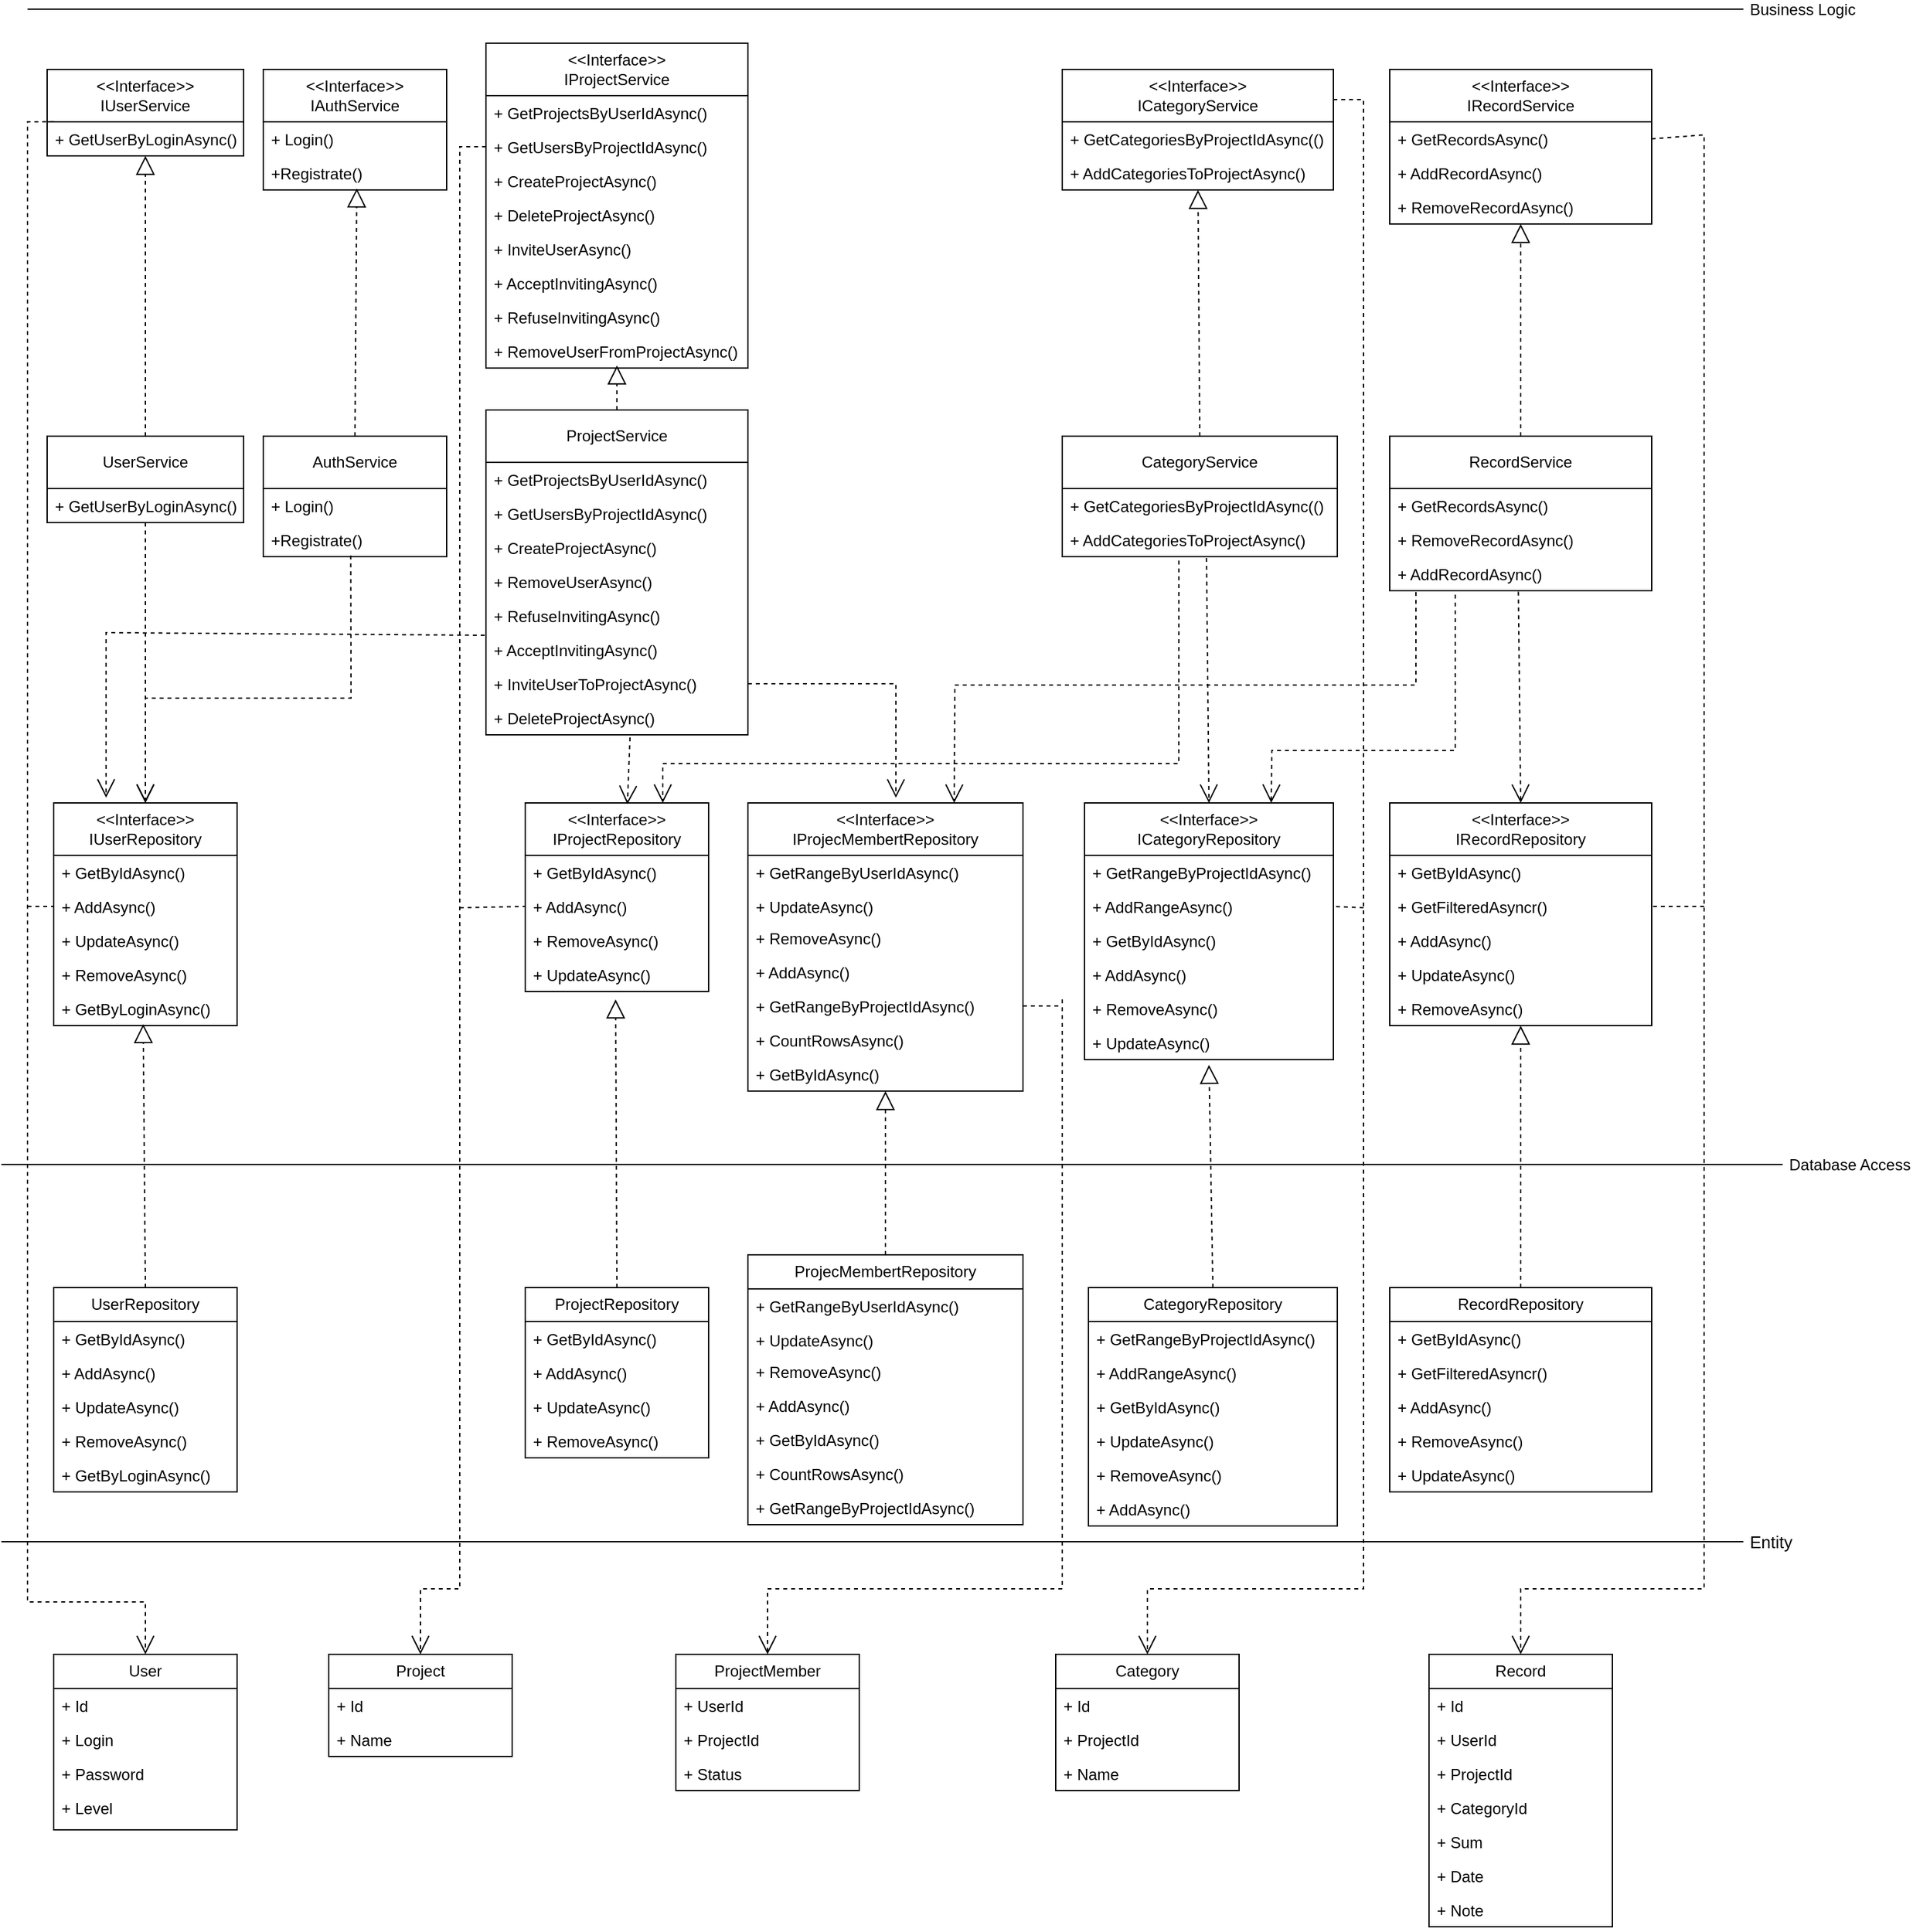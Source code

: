 <mxfile version="24.7.10">
  <diagram name="Страница — 1" id="i9g7tokoLIn1ezmBAr_r">
    <mxGraphModel dx="1962" dy="2339" grid="1" gridSize="10" guides="1" tooltips="1" connect="1" arrows="1" fold="1" page="1" pageScale="1" pageWidth="827" pageHeight="1169" math="0" shadow="0">
      <root>
        <mxCell id="0" />
        <mxCell id="1" parent="0" />
        <mxCell id="Zf2B7JCEk5brwvJHuypl-1" value="User" style="swimlane;fontStyle=0;childLayout=stackLayout;horizontal=1;startSize=26;fillColor=none;horizontalStack=0;resizeParent=1;resizeParentMax=0;resizeLast=0;collapsible=1;marginBottom=0;whiteSpace=wrap;html=1;" parent="1" vertex="1">
          <mxGeometry x="40" y="610" width="140" height="134" as="geometry">
            <mxRectangle x="30" y="410" width="70" height="30" as="alternateBounds" />
          </mxGeometry>
        </mxCell>
        <mxCell id="Zf2B7JCEk5brwvJHuypl-3" value="+ Id" style="text;strokeColor=none;fillColor=none;align=left;verticalAlign=top;spacingLeft=4;spacingRight=4;overflow=hidden;rotatable=0;points=[[0,0.5],[1,0.5]];portConstraint=eastwest;whiteSpace=wrap;html=1;" parent="Zf2B7JCEk5brwvJHuypl-1" vertex="1">
          <mxGeometry y="26" width="140" height="26" as="geometry" />
        </mxCell>
        <mxCell id="Zf2B7JCEk5brwvJHuypl-4" value="+ Login" style="text;strokeColor=none;fillColor=none;align=left;verticalAlign=top;spacingLeft=4;spacingRight=4;overflow=hidden;rotatable=0;points=[[0,0.5],[1,0.5]];portConstraint=eastwest;whiteSpace=wrap;html=1;" parent="Zf2B7JCEk5brwvJHuypl-1" vertex="1">
          <mxGeometry y="52" width="140" height="26" as="geometry" />
        </mxCell>
        <mxCell id="Zf2B7JCEk5brwvJHuypl-6" value="+ Password" style="text;strokeColor=none;fillColor=none;align=left;verticalAlign=top;spacingLeft=4;spacingRight=4;overflow=hidden;rotatable=0;points=[[0,0.5],[1,0.5]];portConstraint=eastwest;whiteSpace=wrap;html=1;" parent="Zf2B7JCEk5brwvJHuypl-1" vertex="1">
          <mxGeometry y="78" width="140" height="26" as="geometry" />
        </mxCell>
        <mxCell id="Zf2B7JCEk5brwvJHuypl-7" value="+ Level" style="text;strokeColor=none;fillColor=none;align=left;verticalAlign=top;spacingLeft=4;spacingRight=4;overflow=hidden;rotatable=0;points=[[0,0.5],[1,0.5]];portConstraint=eastwest;whiteSpace=wrap;html=1;" parent="Zf2B7JCEk5brwvJHuypl-1" vertex="1">
          <mxGeometry y="104" width="140" height="30" as="geometry" />
        </mxCell>
        <mxCell id="Zf2B7JCEk5brwvJHuypl-8" value="Project" style="swimlane;fontStyle=0;childLayout=stackLayout;horizontal=1;startSize=26;fillColor=none;horizontalStack=0;resizeParent=1;resizeParentMax=0;resizeLast=0;collapsible=1;marginBottom=0;whiteSpace=wrap;html=1;" parent="1" vertex="1">
          <mxGeometry x="250" y="610" width="140" height="78" as="geometry">
            <mxRectangle x="30" y="410" width="70" height="30" as="alternateBounds" />
          </mxGeometry>
        </mxCell>
        <mxCell id="Zf2B7JCEk5brwvJHuypl-9" value="+ Id" style="text;strokeColor=none;fillColor=none;align=left;verticalAlign=top;spacingLeft=4;spacingRight=4;overflow=hidden;rotatable=0;points=[[0,0.5],[1,0.5]];portConstraint=eastwest;whiteSpace=wrap;html=1;" parent="Zf2B7JCEk5brwvJHuypl-8" vertex="1">
          <mxGeometry y="26" width="140" height="26" as="geometry" />
        </mxCell>
        <mxCell id="Zf2B7JCEk5brwvJHuypl-10" value="+ Name" style="text;strokeColor=none;fillColor=none;align=left;verticalAlign=top;spacingLeft=4;spacingRight=4;overflow=hidden;rotatable=0;points=[[0,0.5],[1,0.5]];portConstraint=eastwest;whiteSpace=wrap;html=1;" parent="Zf2B7JCEk5brwvJHuypl-8" vertex="1">
          <mxGeometry y="52" width="140" height="26" as="geometry" />
        </mxCell>
        <mxCell id="Zf2B7JCEk5brwvJHuypl-13" value="ProjectMember" style="swimlane;fontStyle=0;childLayout=stackLayout;horizontal=1;startSize=26;fillColor=none;horizontalStack=0;resizeParent=1;resizeParentMax=0;resizeLast=0;collapsible=1;marginBottom=0;whiteSpace=wrap;html=1;" parent="1" vertex="1">
          <mxGeometry x="515" y="610" width="140" height="104" as="geometry">
            <mxRectangle x="30" y="410" width="70" height="30" as="alternateBounds" />
          </mxGeometry>
        </mxCell>
        <mxCell id="Zf2B7JCEk5brwvJHuypl-14" value="+ UserId" style="text;strokeColor=none;fillColor=none;align=left;verticalAlign=top;spacingLeft=4;spacingRight=4;overflow=hidden;rotatable=0;points=[[0,0.5],[1,0.5]];portConstraint=eastwest;whiteSpace=wrap;html=1;" parent="Zf2B7JCEk5brwvJHuypl-13" vertex="1">
          <mxGeometry y="26" width="140" height="26" as="geometry" />
        </mxCell>
        <mxCell id="Zf2B7JCEk5brwvJHuypl-15" value="+ ProjectId" style="text;strokeColor=none;fillColor=none;align=left;verticalAlign=top;spacingLeft=4;spacingRight=4;overflow=hidden;rotatable=0;points=[[0,0.5],[1,0.5]];portConstraint=eastwest;whiteSpace=wrap;html=1;" parent="Zf2B7JCEk5brwvJHuypl-13" vertex="1">
          <mxGeometry y="52" width="140" height="26" as="geometry" />
        </mxCell>
        <mxCell id="Zf2B7JCEk5brwvJHuypl-16" value="+ Status" style="text;strokeColor=none;fillColor=none;align=left;verticalAlign=top;spacingLeft=4;spacingRight=4;overflow=hidden;rotatable=0;points=[[0,0.5],[1,0.5]];portConstraint=eastwest;whiteSpace=wrap;html=1;" parent="Zf2B7JCEk5brwvJHuypl-13" vertex="1">
          <mxGeometry y="78" width="140" height="26" as="geometry" />
        </mxCell>
        <mxCell id="Zf2B7JCEk5brwvJHuypl-23" value="Record" style="swimlane;fontStyle=0;childLayout=stackLayout;horizontal=1;startSize=26;fillColor=none;horizontalStack=0;resizeParent=1;resizeParentMax=0;resizeLast=0;collapsible=1;marginBottom=0;whiteSpace=wrap;html=1;" parent="1" vertex="1">
          <mxGeometry x="1090" y="610" width="140" height="208" as="geometry" />
        </mxCell>
        <mxCell id="Zf2B7JCEk5brwvJHuypl-24" value="+ Id" style="text;strokeColor=none;fillColor=none;align=left;verticalAlign=top;spacingLeft=4;spacingRight=4;overflow=hidden;rotatable=0;points=[[0,0.5],[1,0.5]];portConstraint=eastwest;whiteSpace=wrap;html=1;" parent="Zf2B7JCEk5brwvJHuypl-23" vertex="1">
          <mxGeometry y="26" width="140" height="26" as="geometry" />
        </mxCell>
        <mxCell id="Zf2B7JCEk5brwvJHuypl-25" value="+ UserId" style="text;strokeColor=none;fillColor=none;align=left;verticalAlign=top;spacingLeft=4;spacingRight=4;overflow=hidden;rotatable=0;points=[[0,0.5],[1,0.5]];portConstraint=eastwest;whiteSpace=wrap;html=1;" parent="Zf2B7JCEk5brwvJHuypl-23" vertex="1">
          <mxGeometry y="52" width="140" height="26" as="geometry" />
        </mxCell>
        <mxCell id="Zf2B7JCEk5brwvJHuypl-26" value="+ ProjectId" style="text;strokeColor=none;fillColor=none;align=left;verticalAlign=top;spacingLeft=4;spacingRight=4;overflow=hidden;rotatable=0;points=[[0,0.5],[1,0.5]];portConstraint=eastwest;whiteSpace=wrap;html=1;" parent="Zf2B7JCEk5brwvJHuypl-23" vertex="1">
          <mxGeometry y="78" width="140" height="26" as="geometry" />
        </mxCell>
        <mxCell id="Zf2B7JCEk5brwvJHuypl-27" value="+ CategoryId" style="text;strokeColor=none;fillColor=none;align=left;verticalAlign=top;spacingLeft=4;spacingRight=4;overflow=hidden;rotatable=0;points=[[0,0.5],[1,0.5]];portConstraint=eastwest;whiteSpace=wrap;html=1;" parent="Zf2B7JCEk5brwvJHuypl-23" vertex="1">
          <mxGeometry y="104" width="140" height="26" as="geometry" />
        </mxCell>
        <mxCell id="Zf2B7JCEk5brwvJHuypl-35" value="+ Sum" style="text;strokeColor=none;fillColor=none;align=left;verticalAlign=top;spacingLeft=4;spacingRight=4;overflow=hidden;rotatable=0;points=[[0,0.5],[1,0.5]];portConstraint=eastwest;whiteSpace=wrap;html=1;" parent="Zf2B7JCEk5brwvJHuypl-23" vertex="1">
          <mxGeometry y="130" width="140" height="26" as="geometry" />
        </mxCell>
        <mxCell id="Zf2B7JCEk5brwvJHuypl-28" value="+ Date" style="text;strokeColor=none;fillColor=none;align=left;verticalAlign=top;spacingLeft=4;spacingRight=4;overflow=hidden;rotatable=0;points=[[0,0.5],[1,0.5]];portConstraint=eastwest;whiteSpace=wrap;html=1;" parent="Zf2B7JCEk5brwvJHuypl-23" vertex="1">
          <mxGeometry y="156" width="140" height="26" as="geometry" />
        </mxCell>
        <mxCell id="Zf2B7JCEk5brwvJHuypl-29" value="+ Note" style="text;strokeColor=none;fillColor=none;align=left;verticalAlign=top;spacingLeft=4;spacingRight=4;overflow=hidden;rotatable=0;points=[[0,0.5],[1,0.5]];portConstraint=eastwest;whiteSpace=wrap;html=1;" parent="Zf2B7JCEk5brwvJHuypl-23" vertex="1">
          <mxGeometry y="182" width="140" height="26" as="geometry" />
        </mxCell>
        <mxCell id="Zf2B7JCEk5brwvJHuypl-30" value="Category" style="swimlane;fontStyle=0;childLayout=stackLayout;horizontal=1;startSize=26;fillColor=none;horizontalStack=0;resizeParent=1;resizeParentMax=0;resizeLast=0;collapsible=1;marginBottom=0;whiteSpace=wrap;html=1;" parent="1" vertex="1">
          <mxGeometry x="805" y="610" width="140" height="104" as="geometry" />
        </mxCell>
        <mxCell id="Zf2B7JCEk5brwvJHuypl-31" value="+ Id" style="text;strokeColor=none;fillColor=none;align=left;verticalAlign=top;spacingLeft=4;spacingRight=4;overflow=hidden;rotatable=0;points=[[0,0.5],[1,0.5]];portConstraint=eastwest;whiteSpace=wrap;html=1;" parent="Zf2B7JCEk5brwvJHuypl-30" vertex="1">
          <mxGeometry y="26" width="140" height="26" as="geometry" />
        </mxCell>
        <mxCell id="Zf2B7JCEk5brwvJHuypl-32" value="+ ProjectId" style="text;strokeColor=none;fillColor=none;align=left;verticalAlign=top;spacingLeft=4;spacingRight=4;overflow=hidden;rotatable=0;points=[[0,0.5],[1,0.5]];portConstraint=eastwest;whiteSpace=wrap;html=1;" parent="Zf2B7JCEk5brwvJHuypl-30" vertex="1">
          <mxGeometry y="52" width="140" height="26" as="geometry" />
        </mxCell>
        <mxCell id="Zf2B7JCEk5brwvJHuypl-33" value="+ Name" style="text;strokeColor=none;fillColor=none;align=left;verticalAlign=top;spacingLeft=4;spacingRight=4;overflow=hidden;rotatable=0;points=[[0,0.5],[1,0.5]];portConstraint=eastwest;whiteSpace=wrap;html=1;" parent="Zf2B7JCEk5brwvJHuypl-30" vertex="1">
          <mxGeometry y="78" width="140" height="26" as="geometry" />
        </mxCell>
        <mxCell id="Zf2B7JCEk5brwvJHuypl-36" value="UserRepository" style="swimlane;fontStyle=0;childLayout=stackLayout;horizontal=1;startSize=26;fillColor=none;horizontalStack=0;resizeParent=1;resizeParentMax=0;resizeLast=0;collapsible=1;marginBottom=0;whiteSpace=wrap;html=1;" parent="1" vertex="1">
          <mxGeometry x="40" y="330" width="140" height="156" as="geometry" />
        </mxCell>
        <mxCell id="6UyNxyT5E2USjWL4Qul_-6" value="+ GetByIdAsync()" style="text;strokeColor=none;fillColor=none;align=left;verticalAlign=top;spacingLeft=4;spacingRight=4;overflow=hidden;rotatable=0;points=[[0,0.5],[1,0.5]];portConstraint=eastwest;whiteSpace=wrap;html=1;" parent="Zf2B7JCEk5brwvJHuypl-36" vertex="1">
          <mxGeometry y="26" width="140" height="26" as="geometry" />
        </mxCell>
        <mxCell id="6UyNxyT5E2USjWL4Qul_-7" value="+ AddAsync()" style="text;strokeColor=none;fillColor=none;align=left;verticalAlign=top;spacingLeft=4;spacingRight=4;overflow=hidden;rotatable=0;points=[[0,0.5],[1,0.5]];portConstraint=eastwest;whiteSpace=wrap;html=1;" parent="Zf2B7JCEk5brwvJHuypl-36" vertex="1">
          <mxGeometry y="52" width="140" height="26" as="geometry" />
        </mxCell>
        <mxCell id="6UyNxyT5E2USjWL4Qul_-8" value="+ UpdateAsync()&lt;div&gt;&lt;br&gt;&lt;/div&gt;" style="text;strokeColor=none;fillColor=none;align=left;verticalAlign=top;spacingLeft=4;spacingRight=4;overflow=hidden;rotatable=0;points=[[0,0.5],[1,0.5]];portConstraint=eastwest;whiteSpace=wrap;html=1;" parent="Zf2B7JCEk5brwvJHuypl-36" vertex="1">
          <mxGeometry y="78" width="140" height="26" as="geometry" />
        </mxCell>
        <mxCell id="6UyNxyT5E2USjWL4Qul_-9" value="+ RemoveAsync()&lt;div&gt;&lt;br&gt;&lt;/div&gt;" style="text;strokeColor=none;fillColor=none;align=left;verticalAlign=top;spacingLeft=4;spacingRight=4;overflow=hidden;rotatable=0;points=[[0,0.5],[1,0.5]];portConstraint=eastwest;whiteSpace=wrap;html=1;" parent="Zf2B7JCEk5brwvJHuypl-36" vertex="1">
          <mxGeometry y="104" width="140" height="26" as="geometry" />
        </mxCell>
        <mxCell id="Zf2B7JCEk5brwvJHuypl-40" value="+ GetByLoginAsync()&lt;div&gt;&lt;br&gt;&lt;/div&gt;" style="text;strokeColor=none;fillColor=none;align=left;verticalAlign=top;spacingLeft=4;spacingRight=4;overflow=hidden;rotatable=0;points=[[0,0.5],[1,0.5]];portConstraint=eastwest;whiteSpace=wrap;html=1;" parent="Zf2B7JCEk5brwvJHuypl-36" vertex="1">
          <mxGeometry y="130" width="140" height="26" as="geometry" />
        </mxCell>
        <mxCell id="Zf2B7JCEk5brwvJHuypl-43" value="ProjectRepository" style="swimlane;fontStyle=0;childLayout=stackLayout;horizontal=1;startSize=26;fillColor=none;horizontalStack=0;resizeParent=1;resizeParentMax=0;resizeLast=0;collapsible=1;marginBottom=0;whiteSpace=wrap;html=1;" parent="1" vertex="1">
          <mxGeometry x="400" y="330" width="140" height="130" as="geometry" />
        </mxCell>
        <mxCell id="6UyNxyT5E2USjWL4Qul_-15" value="+ GetByIdAsync()" style="text;strokeColor=none;fillColor=none;align=left;verticalAlign=top;spacingLeft=4;spacingRight=4;overflow=hidden;rotatable=0;points=[[0,0.5],[1,0.5]];portConstraint=eastwest;whiteSpace=wrap;html=1;" parent="Zf2B7JCEk5brwvJHuypl-43" vertex="1">
          <mxGeometry y="26" width="140" height="26" as="geometry" />
        </mxCell>
        <mxCell id="6UyNxyT5E2USjWL4Qul_-16" value="+ AddAsync()" style="text;strokeColor=none;fillColor=none;align=left;verticalAlign=top;spacingLeft=4;spacingRight=4;overflow=hidden;rotatable=0;points=[[0,0.5],[1,0.5]];portConstraint=eastwest;whiteSpace=wrap;html=1;" parent="Zf2B7JCEk5brwvJHuypl-43" vertex="1">
          <mxGeometry y="52" width="140" height="26" as="geometry" />
        </mxCell>
        <mxCell id="6UyNxyT5E2USjWL4Qul_-18" value="+ UpdateAsync()&lt;div&gt;&lt;br&gt;&lt;/div&gt;" style="text;strokeColor=none;fillColor=none;align=left;verticalAlign=top;spacingLeft=4;spacingRight=4;overflow=hidden;rotatable=0;points=[[0,0.5],[1,0.5]];portConstraint=eastwest;whiteSpace=wrap;html=1;" parent="Zf2B7JCEk5brwvJHuypl-43" vertex="1">
          <mxGeometry y="78" width="140" height="26" as="geometry" />
        </mxCell>
        <mxCell id="6UyNxyT5E2USjWL4Qul_-17" value="+ RemoveAsync()&lt;div&gt;&lt;br&gt;&lt;/div&gt;" style="text;strokeColor=none;fillColor=none;align=left;verticalAlign=top;spacingLeft=4;spacingRight=4;overflow=hidden;rotatable=0;points=[[0,0.5],[1,0.5]];portConstraint=eastwest;whiteSpace=wrap;html=1;" parent="Zf2B7JCEk5brwvJHuypl-43" vertex="1">
          <mxGeometry y="104" width="140" height="26" as="geometry" />
        </mxCell>
        <mxCell id="Zf2B7JCEk5brwvJHuypl-50" value="ProjecMembertRepository" style="swimlane;fontStyle=0;childLayout=stackLayout;horizontal=1;startSize=26;fillColor=none;horizontalStack=0;resizeParent=1;resizeParentMax=0;resizeLast=0;collapsible=1;marginBottom=0;whiteSpace=wrap;html=1;" parent="1" vertex="1">
          <mxGeometry x="570" y="305" width="210" height="206" as="geometry" />
        </mxCell>
        <mxCell id="6UyNxyT5E2USjWL4Qul_-22" value="+ GetRangeByUserIdAsync()" style="text;strokeColor=none;fillColor=none;align=left;verticalAlign=top;spacingLeft=4;spacingRight=4;overflow=hidden;rotatable=0;points=[[0,0.5],[1,0.5]];portConstraint=eastwest;whiteSpace=wrap;html=1;" parent="Zf2B7JCEk5brwvJHuypl-50" vertex="1">
          <mxGeometry y="26" width="210" height="26" as="geometry" />
        </mxCell>
        <mxCell id="6UyNxyT5E2USjWL4Qul_-23" value="+ UpdateAsync()&lt;div&gt;&lt;br&gt;&lt;/div&gt;" style="text;strokeColor=none;fillColor=none;align=left;verticalAlign=top;spacingLeft=4;spacingRight=4;overflow=hidden;rotatable=0;points=[[0,0.5],[1,0.5]];portConstraint=eastwest;whiteSpace=wrap;html=1;" parent="Zf2B7JCEk5brwvJHuypl-50" vertex="1">
          <mxGeometry y="52" width="210" height="24" as="geometry" />
        </mxCell>
        <mxCell id="6UyNxyT5E2USjWL4Qul_-24" value="+ RemoveAsync()&lt;div&gt;&lt;br&gt;&lt;/div&gt;" style="text;strokeColor=none;fillColor=none;align=left;verticalAlign=top;spacingLeft=4;spacingRight=4;overflow=hidden;rotatable=0;points=[[0,0.5],[1,0.5]];portConstraint=eastwest;whiteSpace=wrap;html=1;" parent="Zf2B7JCEk5brwvJHuypl-50" vertex="1">
          <mxGeometry y="76" width="210" height="26" as="geometry" />
        </mxCell>
        <mxCell id="6UyNxyT5E2USjWL4Qul_-25" value="+ AddAsync()" style="text;strokeColor=none;fillColor=none;align=left;verticalAlign=top;spacingLeft=4;spacingRight=4;overflow=hidden;rotatable=0;points=[[0,0.5],[1,0.5]];portConstraint=eastwest;whiteSpace=wrap;html=1;" parent="Zf2B7JCEk5brwvJHuypl-50" vertex="1">
          <mxGeometry y="102" width="210" height="26" as="geometry" />
        </mxCell>
        <mxCell id="6UyNxyT5E2USjWL4Qul_-28" value="+ GetByIdAsync()&lt;div&gt;&lt;br&gt;&lt;/div&gt;" style="text;strokeColor=none;fillColor=none;align=left;verticalAlign=top;spacingLeft=4;spacingRight=4;overflow=hidden;rotatable=0;points=[[0,0.5],[1,0.5]];portConstraint=eastwest;whiteSpace=wrap;html=1;" parent="Zf2B7JCEk5brwvJHuypl-50" vertex="1">
          <mxGeometry y="128" width="210" height="26" as="geometry" />
        </mxCell>
        <mxCell id="6UyNxyT5E2USjWL4Qul_-27" value="+ CountRowsAsync()" style="text;strokeColor=none;fillColor=none;align=left;verticalAlign=top;spacingLeft=4;spacingRight=4;overflow=hidden;rotatable=0;points=[[0,0.5],[1,0.5]];portConstraint=eastwest;whiteSpace=wrap;html=1;" parent="Zf2B7JCEk5brwvJHuypl-50" vertex="1">
          <mxGeometry y="154" width="210" height="26" as="geometry" />
        </mxCell>
        <mxCell id="6UyNxyT5E2USjWL4Qul_-26" value="+ GetRangeByProjectIdAsync()" style="text;strokeColor=none;fillColor=none;align=left;verticalAlign=top;spacingLeft=4;spacingRight=4;overflow=hidden;rotatable=0;points=[[0,0.5],[1,0.5]];portConstraint=eastwest;whiteSpace=wrap;html=1;" parent="Zf2B7JCEk5brwvJHuypl-50" vertex="1">
          <mxGeometry y="180" width="210" height="26" as="geometry" />
        </mxCell>
        <mxCell id="Zf2B7JCEk5brwvJHuypl-69" value="CategoryRepository" style="swimlane;fontStyle=0;childLayout=stackLayout;horizontal=1;startSize=26;fillColor=none;horizontalStack=0;resizeParent=1;resizeParentMax=0;resizeLast=0;collapsible=1;marginBottom=0;whiteSpace=wrap;html=1;" parent="1" vertex="1">
          <mxGeometry x="830" y="330" width="190" height="182" as="geometry" />
        </mxCell>
        <mxCell id="6UyNxyT5E2USjWL4Qul_-32" value="+ GetRangeByProjectIdAsync()&lt;div&gt;&lt;br&gt;&lt;/div&gt;" style="text;strokeColor=none;fillColor=none;align=left;verticalAlign=top;spacingLeft=4;spacingRight=4;overflow=hidden;rotatable=0;points=[[0,0.5],[1,0.5]];portConstraint=eastwest;whiteSpace=wrap;html=1;" parent="Zf2B7JCEk5brwvJHuypl-69" vertex="1">
          <mxGeometry y="26" width="190" height="26" as="geometry" />
        </mxCell>
        <mxCell id="6UyNxyT5E2USjWL4Qul_-33" value="+ AddRangeAsync()" style="text;strokeColor=none;fillColor=none;align=left;verticalAlign=top;spacingLeft=4;spacingRight=4;overflow=hidden;rotatable=0;points=[[0,0.5],[1,0.5]];portConstraint=eastwest;whiteSpace=wrap;html=1;" parent="Zf2B7JCEk5brwvJHuypl-69" vertex="1">
          <mxGeometry y="52" width="190" height="26" as="geometry" />
        </mxCell>
        <mxCell id="6UyNxyT5E2USjWL4Qul_-34" value="+ GetByIdAsync()" style="text;strokeColor=none;fillColor=none;align=left;verticalAlign=top;spacingLeft=4;spacingRight=4;overflow=hidden;rotatable=0;points=[[0,0.5],[1,0.5]];portConstraint=eastwest;whiteSpace=wrap;html=1;" parent="Zf2B7JCEk5brwvJHuypl-69" vertex="1">
          <mxGeometry y="78" width="190" height="26" as="geometry" />
        </mxCell>
        <mxCell id="6UyNxyT5E2USjWL4Qul_-37" value="+ UpdateAsync()&lt;div&gt;&lt;br&gt;&lt;/div&gt;" style="text;strokeColor=none;fillColor=none;align=left;verticalAlign=top;spacingLeft=4;spacingRight=4;overflow=hidden;rotatable=0;points=[[0,0.5],[1,0.5]];portConstraint=eastwest;whiteSpace=wrap;html=1;" parent="Zf2B7JCEk5brwvJHuypl-69" vertex="1">
          <mxGeometry y="104" width="190" height="26" as="geometry" />
        </mxCell>
        <mxCell id="6UyNxyT5E2USjWL4Qul_-36" value="+ RemoveAsync()&lt;div&gt;&lt;br&gt;&lt;/div&gt;" style="text;strokeColor=none;fillColor=none;align=left;verticalAlign=top;spacingLeft=4;spacingRight=4;overflow=hidden;rotatable=0;points=[[0,0.5],[1,0.5]];portConstraint=eastwest;whiteSpace=wrap;html=1;" parent="Zf2B7JCEk5brwvJHuypl-69" vertex="1">
          <mxGeometry y="130" width="190" height="26" as="geometry" />
        </mxCell>
        <mxCell id="6UyNxyT5E2USjWL4Qul_-35" value="+ AddAsync()" style="text;strokeColor=none;fillColor=none;align=left;verticalAlign=top;spacingLeft=4;spacingRight=4;overflow=hidden;rotatable=0;points=[[0,0.5],[1,0.5]];portConstraint=eastwest;whiteSpace=wrap;html=1;" parent="Zf2B7JCEk5brwvJHuypl-69" vertex="1">
          <mxGeometry y="156" width="190" height="26" as="geometry" />
        </mxCell>
        <mxCell id="Zf2B7JCEk5brwvJHuypl-76" value="RecordRepository" style="swimlane;fontStyle=0;childLayout=stackLayout;horizontal=1;startSize=26;fillColor=none;horizontalStack=0;resizeParent=1;resizeParentMax=0;resizeLast=0;collapsible=1;marginBottom=0;whiteSpace=wrap;html=1;" parent="1" vertex="1">
          <mxGeometry x="1060" y="330" width="200" height="156" as="geometry" />
        </mxCell>
        <mxCell id="6UyNxyT5E2USjWL4Qul_-41" value="+ GetByIdAsync()&lt;div&gt;&lt;br&gt;&lt;/div&gt;" style="text;strokeColor=none;fillColor=none;align=left;verticalAlign=top;spacingLeft=4;spacingRight=4;overflow=hidden;rotatable=0;points=[[0,0.5],[1,0.5]];portConstraint=eastwest;whiteSpace=wrap;html=1;" parent="Zf2B7JCEk5brwvJHuypl-76" vertex="1">
          <mxGeometry y="26" width="200" height="26" as="geometry" />
        </mxCell>
        <mxCell id="6UyNxyT5E2USjWL4Qul_-42" value="+ GetFilteredAsyncr()" style="text;strokeColor=none;fillColor=none;align=left;verticalAlign=top;spacingLeft=4;spacingRight=4;overflow=hidden;rotatable=0;points=[[0,0.5],[1,0.5]];portConstraint=eastwest;whiteSpace=wrap;html=1;" parent="Zf2B7JCEk5brwvJHuypl-76" vertex="1">
          <mxGeometry y="52" width="200" height="26" as="geometry" />
        </mxCell>
        <mxCell id="6UyNxyT5E2USjWL4Qul_-43" value="+ AddAsync()" style="text;strokeColor=none;fillColor=none;align=left;verticalAlign=top;spacingLeft=4;spacingRight=4;overflow=hidden;rotatable=0;points=[[0,0.5],[1,0.5]];portConstraint=eastwest;whiteSpace=wrap;html=1;" parent="Zf2B7JCEk5brwvJHuypl-76" vertex="1">
          <mxGeometry y="78" width="200" height="26" as="geometry" />
        </mxCell>
        <mxCell id="6UyNxyT5E2USjWL4Qul_-45" value="+ RemoveAsync()&lt;div&gt;&lt;br&gt;&lt;/div&gt;" style="text;strokeColor=none;fillColor=none;align=left;verticalAlign=top;spacingLeft=4;spacingRight=4;overflow=hidden;rotatable=0;points=[[0,0.5],[1,0.5]];portConstraint=eastwest;whiteSpace=wrap;html=1;" parent="Zf2B7JCEk5brwvJHuypl-76" vertex="1">
          <mxGeometry y="104" width="200" height="26" as="geometry" />
        </mxCell>
        <mxCell id="6UyNxyT5E2USjWL4Qul_-44" value="+ UpdateAsync()&lt;div&gt;&lt;br&gt;&lt;/div&gt;" style="text;strokeColor=none;fillColor=none;align=left;verticalAlign=top;spacingLeft=4;spacingRight=4;overflow=hidden;rotatable=0;points=[[0,0.5],[1,0.5]];portConstraint=eastwest;whiteSpace=wrap;html=1;" parent="Zf2B7JCEk5brwvJHuypl-76" vertex="1">
          <mxGeometry y="130" width="200" height="26" as="geometry" />
        </mxCell>
        <mxCell id="Zf2B7JCEk5brwvJHuypl-84" value="&amp;lt;&amp;lt;Interface&amp;gt;&amp;gt;&lt;div&gt;IUserRepository&lt;/div&gt;" style="swimlane;fontStyle=0;childLayout=stackLayout;horizontal=1;startSize=40;fillColor=none;horizontalStack=0;resizeParent=1;resizeParentMax=0;resizeLast=0;collapsible=1;marginBottom=0;whiteSpace=wrap;html=1;" parent="1" vertex="1">
          <mxGeometry x="40" y="-40" width="140" height="170" as="geometry" />
        </mxCell>
        <mxCell id="Zf2B7JCEk5brwvJHuypl-85" value="+ GetByIdAsync()" style="text;strokeColor=none;fillColor=none;align=left;verticalAlign=top;spacingLeft=4;spacingRight=4;overflow=hidden;rotatable=0;points=[[0,0.5],[1,0.5]];portConstraint=eastwest;whiteSpace=wrap;html=1;" parent="Zf2B7JCEk5brwvJHuypl-84" vertex="1">
          <mxGeometry y="40" width="140" height="26" as="geometry" />
        </mxCell>
        <mxCell id="Zf2B7JCEk5brwvJHuypl-86" value="+ AddAsync()" style="text;strokeColor=none;fillColor=none;align=left;verticalAlign=top;spacingLeft=4;spacingRight=4;overflow=hidden;rotatable=0;points=[[0,0.5],[1,0.5]];portConstraint=eastwest;whiteSpace=wrap;html=1;" parent="Zf2B7JCEk5brwvJHuypl-84" vertex="1">
          <mxGeometry y="66" width="140" height="26" as="geometry" />
        </mxCell>
        <mxCell id="Zf2B7JCEk5brwvJHuypl-87" value="+ UpdateAsync()&lt;div&gt;&lt;br&gt;&lt;/div&gt;" style="text;strokeColor=none;fillColor=none;align=left;verticalAlign=top;spacingLeft=4;spacingRight=4;overflow=hidden;rotatable=0;points=[[0,0.5],[1,0.5]];portConstraint=eastwest;whiteSpace=wrap;html=1;" parent="Zf2B7JCEk5brwvJHuypl-84" vertex="1">
          <mxGeometry y="92" width="140" height="26" as="geometry" />
        </mxCell>
        <mxCell id="Zf2B7JCEk5brwvJHuypl-88" value="+ RemoveAsync()&lt;div&gt;&lt;br&gt;&lt;/div&gt;" style="text;strokeColor=none;fillColor=none;align=left;verticalAlign=top;spacingLeft=4;spacingRight=4;overflow=hidden;rotatable=0;points=[[0,0.5],[1,0.5]];portConstraint=eastwest;whiteSpace=wrap;html=1;" parent="Zf2B7JCEk5brwvJHuypl-84" vertex="1">
          <mxGeometry y="118" width="140" height="26" as="geometry" />
        </mxCell>
        <mxCell id="Zf2B7JCEk5brwvJHuypl-89" value="+ GetByLoginAsync()&lt;div&gt;&lt;br&gt;&lt;/div&gt;" style="text;strokeColor=none;fillColor=none;align=left;verticalAlign=top;spacingLeft=4;spacingRight=4;overflow=hidden;rotatable=0;points=[[0,0.5],[1,0.5]];portConstraint=eastwest;whiteSpace=wrap;html=1;" parent="Zf2B7JCEk5brwvJHuypl-84" vertex="1">
          <mxGeometry y="144" width="140" height="26" as="geometry" />
        </mxCell>
        <mxCell id="Zf2B7JCEk5brwvJHuypl-90" value="&amp;lt;&amp;lt;Interface&amp;gt;&amp;gt;&lt;div&gt;IProjectRepository&lt;/div&gt;" style="swimlane;fontStyle=0;childLayout=stackLayout;horizontal=1;startSize=40;fillColor=none;horizontalStack=0;resizeParent=1;resizeParentMax=0;resizeLast=0;collapsible=1;marginBottom=0;whiteSpace=wrap;html=1;" parent="1" vertex="1">
          <mxGeometry x="400" y="-40" width="140" height="144" as="geometry" />
        </mxCell>
        <mxCell id="Zf2B7JCEk5brwvJHuypl-91" value="+ GetByIdAsync()" style="text;strokeColor=none;fillColor=none;align=left;verticalAlign=top;spacingLeft=4;spacingRight=4;overflow=hidden;rotatable=0;points=[[0,0.5],[1,0.5]];portConstraint=eastwest;whiteSpace=wrap;html=1;" parent="Zf2B7JCEk5brwvJHuypl-90" vertex="1">
          <mxGeometry y="40" width="140" height="26" as="geometry" />
        </mxCell>
        <mxCell id="6UyNxyT5E2USjWL4Qul_-11" value="+ AddAsync()" style="text;strokeColor=none;fillColor=none;align=left;verticalAlign=top;spacingLeft=4;spacingRight=4;overflow=hidden;rotatable=0;points=[[0,0.5],[1,0.5]];portConstraint=eastwest;whiteSpace=wrap;html=1;" parent="Zf2B7JCEk5brwvJHuypl-90" vertex="1">
          <mxGeometry y="66" width="140" height="26" as="geometry" />
        </mxCell>
        <mxCell id="6UyNxyT5E2USjWL4Qul_-13" value="+ RemoveAsync()&lt;div&gt;&lt;br&gt;&lt;/div&gt;" style="text;strokeColor=none;fillColor=none;align=left;verticalAlign=top;spacingLeft=4;spacingRight=4;overflow=hidden;rotatable=0;points=[[0,0.5],[1,0.5]];portConstraint=eastwest;whiteSpace=wrap;html=1;" parent="Zf2B7JCEk5brwvJHuypl-90" vertex="1">
          <mxGeometry y="92" width="140" height="26" as="geometry" />
        </mxCell>
        <mxCell id="6UyNxyT5E2USjWL4Qul_-12" value="+ UpdateAsync()&lt;div&gt;&lt;br&gt;&lt;/div&gt;" style="text;strokeColor=none;fillColor=none;align=left;verticalAlign=top;spacingLeft=4;spacingRight=4;overflow=hidden;rotatable=0;points=[[0,0.5],[1,0.5]];portConstraint=eastwest;whiteSpace=wrap;html=1;" parent="Zf2B7JCEk5brwvJHuypl-90" vertex="1">
          <mxGeometry y="118" width="140" height="26" as="geometry" />
        </mxCell>
        <mxCell id="Zf2B7JCEk5brwvJHuypl-95" value="&amp;lt;&amp;lt;Interface&amp;gt;&amp;gt;&lt;div&gt;IProjecMembertRepository&lt;/div&gt;" style="swimlane;fontStyle=0;childLayout=stackLayout;horizontal=1;startSize=40;fillColor=none;horizontalStack=0;resizeParent=1;resizeParentMax=0;resizeLast=0;collapsible=1;marginBottom=0;whiteSpace=wrap;html=1;" parent="1" vertex="1">
          <mxGeometry x="570" y="-40" width="210" height="220" as="geometry" />
        </mxCell>
        <mxCell id="Zf2B7JCEk5brwvJHuypl-96" value="+ GetRangeByUserIdAsync()" style="text;strokeColor=none;fillColor=none;align=left;verticalAlign=top;spacingLeft=4;spacingRight=4;overflow=hidden;rotatable=0;points=[[0,0.5],[1,0.5]];portConstraint=eastwest;whiteSpace=wrap;html=1;" parent="Zf2B7JCEk5brwvJHuypl-95" vertex="1">
          <mxGeometry y="40" width="210" height="26" as="geometry" />
        </mxCell>
        <mxCell id="6UyNxyT5E2USjWL4Qul_-21" value="+ UpdateAsync()&lt;div&gt;&lt;br&gt;&lt;/div&gt;" style="text;strokeColor=none;fillColor=none;align=left;verticalAlign=top;spacingLeft=4;spacingRight=4;overflow=hidden;rotatable=0;points=[[0,0.5],[1,0.5]];portConstraint=eastwest;whiteSpace=wrap;html=1;" parent="Zf2B7JCEk5brwvJHuypl-95" vertex="1">
          <mxGeometry y="66" width="210" height="24" as="geometry" />
        </mxCell>
        <mxCell id="6UyNxyT5E2USjWL4Qul_-20" value="+ RemoveAsync()&lt;div&gt;&lt;br&gt;&lt;/div&gt;" style="text;strokeColor=none;fillColor=none;align=left;verticalAlign=top;spacingLeft=4;spacingRight=4;overflow=hidden;rotatable=0;points=[[0,0.5],[1,0.5]];portConstraint=eastwest;whiteSpace=wrap;html=1;" parent="Zf2B7JCEk5brwvJHuypl-95" vertex="1">
          <mxGeometry y="90" width="210" height="26" as="geometry" />
        </mxCell>
        <mxCell id="6UyNxyT5E2USjWL4Qul_-19" value="+ AddAsync()" style="text;strokeColor=none;fillColor=none;align=left;verticalAlign=top;spacingLeft=4;spacingRight=4;overflow=hidden;rotatable=0;points=[[0,0.5],[1,0.5]];portConstraint=eastwest;whiteSpace=wrap;html=1;" parent="Zf2B7JCEk5brwvJHuypl-95" vertex="1">
          <mxGeometry y="116" width="210" height="26" as="geometry" />
        </mxCell>
        <mxCell id="Zf2B7JCEk5brwvJHuypl-97" value="+ GetRangeByProjectIdAsync()" style="text;strokeColor=none;fillColor=none;align=left;verticalAlign=top;spacingLeft=4;spacingRight=4;overflow=hidden;rotatable=0;points=[[0,0.5],[1,0.5]];portConstraint=eastwest;whiteSpace=wrap;html=1;" parent="Zf2B7JCEk5brwvJHuypl-95" vertex="1">
          <mxGeometry y="142" width="210" height="26" as="geometry" />
        </mxCell>
        <mxCell id="Zf2B7JCEk5brwvJHuypl-98" value="+ CountRowsAsync()" style="text;strokeColor=none;fillColor=none;align=left;verticalAlign=top;spacingLeft=4;spacingRight=4;overflow=hidden;rotatable=0;points=[[0,0.5],[1,0.5]];portConstraint=eastwest;whiteSpace=wrap;html=1;" parent="Zf2B7JCEk5brwvJHuypl-95" vertex="1">
          <mxGeometry y="168" width="210" height="26" as="geometry" />
        </mxCell>
        <mxCell id="Zf2B7JCEk5brwvJHuypl-100" value="+ GetByIdAsync()&lt;div&gt;&lt;br&gt;&lt;/div&gt;" style="text;strokeColor=none;fillColor=none;align=left;verticalAlign=top;spacingLeft=4;spacingRight=4;overflow=hidden;rotatable=0;points=[[0,0.5],[1,0.5]];portConstraint=eastwest;whiteSpace=wrap;html=1;" parent="Zf2B7JCEk5brwvJHuypl-95" vertex="1">
          <mxGeometry y="194" width="210" height="26" as="geometry" />
        </mxCell>
        <mxCell id="Zf2B7JCEk5brwvJHuypl-101" value="&amp;lt;&amp;lt;Interface&amp;gt;&amp;gt;&lt;div&gt;ICategoryRepository&lt;/div&gt;" style="swimlane;fontStyle=0;childLayout=stackLayout;horizontal=1;startSize=40;fillColor=none;horizontalStack=0;resizeParent=1;resizeParentMax=0;resizeLast=0;collapsible=1;marginBottom=0;whiteSpace=wrap;html=1;" parent="1" vertex="1">
          <mxGeometry x="827" y="-40" width="190" height="196" as="geometry" />
        </mxCell>
        <mxCell id="Zf2B7JCEk5brwvJHuypl-102" value="+ GetRangeByProjectIdAsync()&lt;div&gt;&lt;br&gt;&lt;/div&gt;" style="text;strokeColor=none;fillColor=none;align=left;verticalAlign=top;spacingLeft=4;spacingRight=4;overflow=hidden;rotatable=0;points=[[0,0.5],[1,0.5]];portConstraint=eastwest;whiteSpace=wrap;html=1;" parent="Zf2B7JCEk5brwvJHuypl-101" vertex="1">
          <mxGeometry y="40" width="190" height="26" as="geometry" />
        </mxCell>
        <mxCell id="Zf2B7JCEk5brwvJHuypl-103" value="+ AddRangeAsync()" style="text;strokeColor=none;fillColor=none;align=left;verticalAlign=top;spacingLeft=4;spacingRight=4;overflow=hidden;rotatable=0;points=[[0,0.5],[1,0.5]];portConstraint=eastwest;whiteSpace=wrap;html=1;" parent="Zf2B7JCEk5brwvJHuypl-101" vertex="1">
          <mxGeometry y="66" width="190" height="26" as="geometry" />
        </mxCell>
        <mxCell id="Zf2B7JCEk5brwvJHuypl-104" value="+ GetByIdAsync()" style="text;strokeColor=none;fillColor=none;align=left;verticalAlign=top;spacingLeft=4;spacingRight=4;overflow=hidden;rotatable=0;points=[[0,0.5],[1,0.5]];portConstraint=eastwest;whiteSpace=wrap;html=1;" parent="Zf2B7JCEk5brwvJHuypl-101" vertex="1">
          <mxGeometry y="92" width="190" height="26" as="geometry" />
        </mxCell>
        <mxCell id="6UyNxyT5E2USjWL4Qul_-29" value="+ AddAsync()" style="text;strokeColor=none;fillColor=none;align=left;verticalAlign=top;spacingLeft=4;spacingRight=4;overflow=hidden;rotatable=0;points=[[0,0.5],[1,0.5]];portConstraint=eastwest;whiteSpace=wrap;html=1;" parent="Zf2B7JCEk5brwvJHuypl-101" vertex="1">
          <mxGeometry y="118" width="190" height="26" as="geometry" />
        </mxCell>
        <mxCell id="6UyNxyT5E2USjWL4Qul_-30" value="+ RemoveAsync()&lt;div&gt;&lt;br&gt;&lt;/div&gt;" style="text;strokeColor=none;fillColor=none;align=left;verticalAlign=top;spacingLeft=4;spacingRight=4;overflow=hidden;rotatable=0;points=[[0,0.5],[1,0.5]];portConstraint=eastwest;whiteSpace=wrap;html=1;" parent="Zf2B7JCEk5brwvJHuypl-101" vertex="1">
          <mxGeometry y="144" width="190" height="26" as="geometry" />
        </mxCell>
        <mxCell id="6UyNxyT5E2USjWL4Qul_-31" value="+ UpdateAsync()&lt;div&gt;&lt;br&gt;&lt;/div&gt;" style="text;strokeColor=none;fillColor=none;align=left;verticalAlign=top;spacingLeft=4;spacingRight=4;overflow=hidden;rotatable=0;points=[[0,0.5],[1,0.5]];portConstraint=eastwest;whiteSpace=wrap;html=1;" parent="Zf2B7JCEk5brwvJHuypl-101" vertex="1">
          <mxGeometry y="170" width="190" height="26" as="geometry" />
        </mxCell>
        <mxCell id="Zf2B7JCEk5brwvJHuypl-107" value="&amp;lt;&amp;lt;Interface&amp;gt;&amp;gt;&lt;div&gt;IRecordRepository&lt;/div&gt;" style="swimlane;fontStyle=0;childLayout=stackLayout;horizontal=1;startSize=40;fillColor=none;horizontalStack=0;resizeParent=1;resizeParentMax=0;resizeLast=0;collapsible=1;marginBottom=0;whiteSpace=wrap;html=1;" parent="1" vertex="1">
          <mxGeometry x="1060" y="-40" width="200" height="170" as="geometry" />
        </mxCell>
        <mxCell id="Zf2B7JCEk5brwvJHuypl-108" value="+ GetByIdAsync()&lt;div&gt;&lt;br&gt;&lt;/div&gt;" style="text;strokeColor=none;fillColor=none;align=left;verticalAlign=top;spacingLeft=4;spacingRight=4;overflow=hidden;rotatable=0;points=[[0,0.5],[1,0.5]];portConstraint=eastwest;whiteSpace=wrap;html=1;" parent="Zf2B7JCEk5brwvJHuypl-107" vertex="1">
          <mxGeometry y="40" width="200" height="26" as="geometry" />
        </mxCell>
        <mxCell id="Zf2B7JCEk5brwvJHuypl-109" value="+ GetFilteredAsyncr()" style="text;strokeColor=none;fillColor=none;align=left;verticalAlign=top;spacingLeft=4;spacingRight=4;overflow=hidden;rotatable=0;points=[[0,0.5],[1,0.5]];portConstraint=eastwest;whiteSpace=wrap;html=1;" parent="Zf2B7JCEk5brwvJHuypl-107" vertex="1">
          <mxGeometry y="66" width="200" height="26" as="geometry" />
        </mxCell>
        <mxCell id="6UyNxyT5E2USjWL4Qul_-38" value="+ AddAsync()" style="text;strokeColor=none;fillColor=none;align=left;verticalAlign=top;spacingLeft=4;spacingRight=4;overflow=hidden;rotatable=0;points=[[0,0.5],[1,0.5]];portConstraint=eastwest;whiteSpace=wrap;html=1;" parent="Zf2B7JCEk5brwvJHuypl-107" vertex="1">
          <mxGeometry y="92" width="200" height="26" as="geometry" />
        </mxCell>
        <mxCell id="6UyNxyT5E2USjWL4Qul_-40" value="+ UpdateAsync()&lt;div&gt;&lt;br&gt;&lt;/div&gt;" style="text;strokeColor=none;fillColor=none;align=left;verticalAlign=top;spacingLeft=4;spacingRight=4;overflow=hidden;rotatable=0;points=[[0,0.5],[1,0.5]];portConstraint=eastwest;whiteSpace=wrap;html=1;" parent="Zf2B7JCEk5brwvJHuypl-107" vertex="1">
          <mxGeometry y="118" width="200" height="26" as="geometry" />
        </mxCell>
        <mxCell id="6UyNxyT5E2USjWL4Qul_-39" value="+ RemoveAsync()&lt;div&gt;&lt;br&gt;&lt;/div&gt;" style="text;strokeColor=none;fillColor=none;align=left;verticalAlign=top;spacingLeft=4;spacingRight=4;overflow=hidden;rotatable=0;points=[[0,0.5],[1,0.5]];portConstraint=eastwest;whiteSpace=wrap;html=1;" parent="Zf2B7JCEk5brwvJHuypl-107" vertex="1">
          <mxGeometry y="144" width="200" height="26" as="geometry" />
        </mxCell>
        <mxCell id="Zf2B7JCEk5brwvJHuypl-113" value="&amp;lt;&amp;lt;Interface&amp;gt;&amp;gt;&lt;div&gt;IUserService&lt;/div&gt;" style="swimlane;fontStyle=0;childLayout=stackLayout;horizontal=1;startSize=40;fillColor=none;horizontalStack=0;resizeParent=1;resizeParentMax=0;resizeLast=0;collapsible=1;marginBottom=0;whiteSpace=wrap;html=1;" parent="1" vertex="1">
          <mxGeometry x="35" y="-600" width="150" height="66" as="geometry" />
        </mxCell>
        <mxCell id="Zf2B7JCEk5brwvJHuypl-118" value="+ GetUserByLoginAsync()&lt;div&gt;&lt;br&gt;&lt;/div&gt;" style="text;strokeColor=none;fillColor=none;align=left;verticalAlign=top;spacingLeft=4;spacingRight=4;overflow=hidden;rotatable=0;points=[[0,0.5],[1,0.5]];portConstraint=eastwest;whiteSpace=wrap;html=1;" parent="Zf2B7JCEk5brwvJHuypl-113" vertex="1">
          <mxGeometry y="40" width="150" height="26" as="geometry" />
        </mxCell>
        <mxCell id="Zf2B7JCEk5brwvJHuypl-119" value="&amp;lt;&amp;lt;Interface&amp;gt;&amp;gt;&lt;div&gt;IProjectService&lt;/div&gt;" style="swimlane;fontStyle=0;childLayout=stackLayout;horizontal=1;startSize=40;fillColor=none;horizontalStack=0;resizeParent=1;resizeParentMax=0;resizeLast=0;collapsible=1;marginBottom=0;whiteSpace=wrap;html=1;" parent="1" vertex="1">
          <mxGeometry x="370" y="-620" width="200" height="248" as="geometry" />
        </mxCell>
        <mxCell id="Zf2B7JCEk5brwvJHuypl-120" value="+ GetProjectsByUserIdAsync()" style="text;strokeColor=none;fillColor=none;align=left;verticalAlign=top;spacingLeft=4;spacingRight=4;overflow=hidden;rotatable=0;points=[[0,0.5],[1,0.5]];portConstraint=eastwest;whiteSpace=wrap;html=1;" parent="Zf2B7JCEk5brwvJHuypl-119" vertex="1">
          <mxGeometry y="40" width="200" height="26" as="geometry" />
        </mxCell>
        <mxCell id="Zf2B7JCEk5brwvJHuypl-121" value="+ GetUsersByProjectIdAsync()" style="text;strokeColor=none;fillColor=none;align=left;verticalAlign=top;spacingLeft=4;spacingRight=4;overflow=hidden;rotatable=0;points=[[0,0.5],[1,0.5]];portConstraint=eastwest;whiteSpace=wrap;html=1;" parent="Zf2B7JCEk5brwvJHuypl-119" vertex="1">
          <mxGeometry y="66" width="200" height="26" as="geometry" />
        </mxCell>
        <mxCell id="Zf2B7JCEk5brwvJHuypl-123" value="+ CreateProjectAsync()&lt;div&gt;&lt;br&gt;&lt;/div&gt;" style="text;strokeColor=none;fillColor=none;align=left;verticalAlign=top;spacingLeft=4;spacingRight=4;overflow=hidden;rotatable=0;points=[[0,0.5],[1,0.5]];portConstraint=eastwest;whiteSpace=wrap;html=1;" parent="Zf2B7JCEk5brwvJHuypl-119" vertex="1">
          <mxGeometry y="92" width="200" height="26" as="geometry" />
        </mxCell>
        <mxCell id="6UyNxyT5E2USjWL4Qul_-46" value="+ DeleteProjectAsync()&lt;div&gt;&lt;br&gt;&lt;/div&gt;" style="text;strokeColor=none;fillColor=none;align=left;verticalAlign=top;spacingLeft=4;spacingRight=4;overflow=hidden;rotatable=0;points=[[0,0.5],[1,0.5]];portConstraint=eastwest;whiteSpace=wrap;html=1;" parent="Zf2B7JCEk5brwvJHuypl-119" vertex="1">
          <mxGeometry y="118" width="200" height="26" as="geometry" />
        </mxCell>
        <mxCell id="6UyNxyT5E2USjWL4Qul_-50" value="+ InviteUserAsync()" style="text;strokeColor=none;fillColor=none;align=left;verticalAlign=top;spacingLeft=4;spacingRight=4;overflow=hidden;rotatable=0;points=[[0,0.5],[1,0.5]];portConstraint=eastwest;whiteSpace=wrap;html=1;" parent="Zf2B7JCEk5brwvJHuypl-119" vertex="1">
          <mxGeometry y="144" width="200" height="26" as="geometry" />
        </mxCell>
        <mxCell id="6UyNxyT5E2USjWL4Qul_-49" value="+ AcceptInvitingAsync()" style="text;strokeColor=none;fillColor=none;align=left;verticalAlign=top;spacingLeft=4;spacingRight=4;overflow=hidden;rotatable=0;points=[[0,0.5],[1,0.5]];portConstraint=eastwest;whiteSpace=wrap;html=1;" parent="Zf2B7JCEk5brwvJHuypl-119" vertex="1">
          <mxGeometry y="170" width="200" height="26" as="geometry" />
        </mxCell>
        <mxCell id="6UyNxyT5E2USjWL4Qul_-48" value="+ RefuseInvitingAsync()" style="text;strokeColor=none;fillColor=none;align=left;verticalAlign=top;spacingLeft=4;spacingRight=4;overflow=hidden;rotatable=0;points=[[0,0.5],[1,0.5]];portConstraint=eastwest;whiteSpace=wrap;html=1;" parent="Zf2B7JCEk5brwvJHuypl-119" vertex="1">
          <mxGeometry y="196" width="200" height="26" as="geometry" />
        </mxCell>
        <mxCell id="6UyNxyT5E2USjWL4Qul_-47" value="+ RemoveUserFromProjectAsync()" style="text;strokeColor=none;fillColor=none;align=left;verticalAlign=top;spacingLeft=4;spacingRight=4;overflow=hidden;rotatable=0;points=[[0,0.5],[1,0.5]];portConstraint=eastwest;whiteSpace=wrap;html=1;" parent="Zf2B7JCEk5brwvJHuypl-119" vertex="1">
          <mxGeometry y="222" width="200" height="26" as="geometry" />
        </mxCell>
        <mxCell id="Zf2B7JCEk5brwvJHuypl-130" value="&amp;lt;&amp;lt;Interface&amp;gt;&amp;gt;&lt;div&gt;ICategoryService&lt;/div&gt;" style="swimlane;fontStyle=0;childLayout=stackLayout;horizontal=1;startSize=40;fillColor=none;horizontalStack=0;resizeParent=1;resizeParentMax=0;resizeLast=0;collapsible=1;marginBottom=0;whiteSpace=wrap;html=1;" parent="1" vertex="1">
          <mxGeometry x="810" y="-600" width="207" height="92" as="geometry" />
        </mxCell>
        <mxCell id="Zf2B7JCEk5brwvJHuypl-131" value="+ GetCategoriesByProjectIdAsync(()&lt;div&gt;&lt;br&gt;&lt;/div&gt;" style="text;strokeColor=none;fillColor=none;align=left;verticalAlign=top;spacingLeft=4;spacingRight=4;overflow=hidden;rotatable=0;points=[[0,0.5],[1,0.5]];portConstraint=eastwest;whiteSpace=wrap;html=1;" parent="Zf2B7JCEk5brwvJHuypl-130" vertex="1">
          <mxGeometry y="40" width="207" height="26" as="geometry" />
        </mxCell>
        <mxCell id="Zf2B7JCEk5brwvJHuypl-132" value="+ AddCategoriesToProjectAsync()" style="text;strokeColor=none;fillColor=none;align=left;verticalAlign=top;spacingLeft=4;spacingRight=4;overflow=hidden;rotatable=0;points=[[0,0.5],[1,0.5]];portConstraint=eastwest;whiteSpace=wrap;html=1;" parent="Zf2B7JCEk5brwvJHuypl-130" vertex="1">
          <mxGeometry y="66" width="207" height="26" as="geometry" />
        </mxCell>
        <mxCell id="Zf2B7JCEk5brwvJHuypl-136" value="&amp;lt;&amp;lt;Interface&amp;gt;&amp;gt;&lt;div&gt;IRecordService&lt;/div&gt;" style="swimlane;fontStyle=0;childLayout=stackLayout;horizontal=1;startSize=40;fillColor=none;horizontalStack=0;resizeParent=1;resizeParentMax=0;resizeLast=0;collapsible=1;marginBottom=0;whiteSpace=wrap;html=1;" parent="1" vertex="1">
          <mxGeometry x="1060" y="-600" width="200" height="118" as="geometry" />
        </mxCell>
        <mxCell id="Zf2B7JCEk5brwvJHuypl-137" value="+ GetRecordsAsync()&lt;div&gt;&lt;br&gt;&lt;/div&gt;" style="text;strokeColor=none;fillColor=none;align=left;verticalAlign=top;spacingLeft=4;spacingRight=4;overflow=hidden;rotatable=0;points=[[0,0.5],[1,0.5]];portConstraint=eastwest;whiteSpace=wrap;html=1;" parent="Zf2B7JCEk5brwvJHuypl-136" vertex="1">
          <mxGeometry y="40" width="200" height="26" as="geometry" />
        </mxCell>
        <mxCell id="Zf2B7JCEk5brwvJHuypl-138" value="+ AddRecordAsync()" style="text;strokeColor=none;fillColor=none;align=left;verticalAlign=top;spacingLeft=4;spacingRight=4;overflow=hidden;rotatable=0;points=[[0,0.5],[1,0.5]];portConstraint=eastwest;whiteSpace=wrap;html=1;" parent="Zf2B7JCEk5brwvJHuypl-136" vertex="1">
          <mxGeometry y="66" width="200" height="26" as="geometry" />
        </mxCell>
        <mxCell id="Zf2B7JCEk5brwvJHuypl-139" value="+ RemoveRecordAsync()" style="text;strokeColor=none;fillColor=none;align=left;verticalAlign=top;spacingLeft=4;spacingRight=4;overflow=hidden;rotatable=0;points=[[0,0.5],[1,0.5]];portConstraint=eastwest;whiteSpace=wrap;html=1;" parent="Zf2B7JCEk5brwvJHuypl-136" vertex="1">
          <mxGeometry y="92" width="200" height="26" as="geometry" />
        </mxCell>
        <mxCell id="Zf2B7JCEk5brwvJHuypl-146" value="&amp;lt;&amp;lt;Interface&amp;gt;&amp;gt;&lt;div&gt;IAuthService&lt;/div&gt;" style="swimlane;fontStyle=0;childLayout=stackLayout;horizontal=1;startSize=40;fillColor=none;horizontalStack=0;resizeParent=1;resizeParentMax=0;resizeLast=0;collapsible=1;marginBottom=0;whiteSpace=wrap;html=1;" parent="1" vertex="1">
          <mxGeometry x="200" y="-600" width="140" height="92" as="geometry" />
        </mxCell>
        <mxCell id="Zf2B7JCEk5brwvJHuypl-147" value="+ Login()" style="text;strokeColor=none;fillColor=none;align=left;verticalAlign=top;spacingLeft=4;spacingRight=4;overflow=hidden;rotatable=0;points=[[0,0.5],[1,0.5]];portConstraint=eastwest;whiteSpace=wrap;html=1;" parent="Zf2B7JCEk5brwvJHuypl-146" vertex="1">
          <mxGeometry y="40" width="140" height="26" as="geometry" />
        </mxCell>
        <mxCell id="Zf2B7JCEk5brwvJHuypl-148" value="+Registrate()&lt;div&gt;&lt;br&gt;&lt;/div&gt;" style="text;strokeColor=none;fillColor=none;align=left;verticalAlign=top;spacingLeft=4;spacingRight=4;overflow=hidden;rotatable=0;points=[[0,0.5],[1,0.5]];portConstraint=eastwest;whiteSpace=wrap;html=1;" parent="Zf2B7JCEk5brwvJHuypl-146" vertex="1">
          <mxGeometry y="66" width="140" height="26" as="geometry" />
        </mxCell>
        <mxCell id="Zf2B7JCEk5brwvJHuypl-150" value="UserService" style="swimlane;fontStyle=0;childLayout=stackLayout;horizontal=1;startSize=40;fillColor=none;horizontalStack=0;resizeParent=1;resizeParentMax=0;resizeLast=0;collapsible=1;marginBottom=0;whiteSpace=wrap;html=1;" parent="1" vertex="1">
          <mxGeometry x="35" y="-320" width="150" height="66" as="geometry" />
        </mxCell>
        <mxCell id="Zf2B7JCEk5brwvJHuypl-152" value="+ GetUserByLoginAsync()&lt;div&gt;&lt;br&gt;&lt;/div&gt;" style="text;strokeColor=none;fillColor=none;align=left;verticalAlign=top;spacingLeft=4;spacingRight=4;overflow=hidden;rotatable=0;points=[[0,0.5],[1,0.5]];portConstraint=eastwest;whiteSpace=wrap;html=1;" parent="Zf2B7JCEk5brwvJHuypl-150" vertex="1">
          <mxGeometry y="40" width="150" height="26" as="geometry" />
        </mxCell>
        <mxCell id="Zf2B7JCEk5brwvJHuypl-153" value="ProjectService" style="swimlane;fontStyle=0;childLayout=stackLayout;horizontal=1;startSize=40;fillColor=none;horizontalStack=0;resizeParent=1;resizeParentMax=0;resizeLast=0;collapsible=1;marginBottom=0;whiteSpace=wrap;html=1;" parent="1" vertex="1">
          <mxGeometry x="370" y="-340" width="200" height="248" as="geometry" />
        </mxCell>
        <mxCell id="6UyNxyT5E2USjWL4Qul_-51" value="+ GetProjectsByUserIdAsync()" style="text;strokeColor=none;fillColor=none;align=left;verticalAlign=top;spacingLeft=4;spacingRight=4;overflow=hidden;rotatable=0;points=[[0,0.5],[1,0.5]];portConstraint=eastwest;whiteSpace=wrap;html=1;" parent="Zf2B7JCEk5brwvJHuypl-153" vertex="1">
          <mxGeometry y="40" width="200" height="26" as="geometry" />
        </mxCell>
        <mxCell id="6UyNxyT5E2USjWL4Qul_-52" value="+ GetUsersByProjectIdAsync()" style="text;strokeColor=none;fillColor=none;align=left;verticalAlign=top;spacingLeft=4;spacingRight=4;overflow=hidden;rotatable=0;points=[[0,0.5],[1,0.5]];portConstraint=eastwest;whiteSpace=wrap;html=1;" parent="Zf2B7JCEk5brwvJHuypl-153" vertex="1">
          <mxGeometry y="66" width="200" height="26" as="geometry" />
        </mxCell>
        <mxCell id="6UyNxyT5E2USjWL4Qul_-53" value="+ CreateProjectAsync()&lt;div&gt;&lt;br&gt;&lt;/div&gt;" style="text;strokeColor=none;fillColor=none;align=left;verticalAlign=top;spacingLeft=4;spacingRight=4;overflow=hidden;rotatable=0;points=[[0,0.5],[1,0.5]];portConstraint=eastwest;whiteSpace=wrap;html=1;" parent="Zf2B7JCEk5brwvJHuypl-153" vertex="1">
          <mxGeometry y="92" width="200" height="26" as="geometry" />
        </mxCell>
        <mxCell id="6UyNxyT5E2USjWL4Qul_-58" value="+ RemoveUserAsync()" style="text;strokeColor=none;fillColor=none;align=left;verticalAlign=top;spacingLeft=4;spacingRight=4;overflow=hidden;rotatable=0;points=[[0,0.5],[1,0.5]];portConstraint=eastwest;whiteSpace=wrap;html=1;" parent="Zf2B7JCEk5brwvJHuypl-153" vertex="1">
          <mxGeometry y="118" width="200" height="26" as="geometry" />
        </mxCell>
        <mxCell id="6UyNxyT5E2USjWL4Qul_-57" value="+ RefuseInvitingAsync()" style="text;strokeColor=none;fillColor=none;align=left;verticalAlign=top;spacingLeft=4;spacingRight=4;overflow=hidden;rotatable=0;points=[[0,0.5],[1,0.5]];portConstraint=eastwest;whiteSpace=wrap;html=1;" parent="Zf2B7JCEk5brwvJHuypl-153" vertex="1">
          <mxGeometry y="144" width="200" height="26" as="geometry" />
        </mxCell>
        <mxCell id="6UyNxyT5E2USjWL4Qul_-56" value="+ AcceptInvitingAsync()" style="text;strokeColor=none;fillColor=none;align=left;verticalAlign=top;spacingLeft=4;spacingRight=4;overflow=hidden;rotatable=0;points=[[0,0.5],[1,0.5]];portConstraint=eastwest;whiteSpace=wrap;html=1;" parent="Zf2B7JCEk5brwvJHuypl-153" vertex="1">
          <mxGeometry y="170" width="200" height="26" as="geometry" />
        </mxCell>
        <mxCell id="6UyNxyT5E2USjWL4Qul_-55" value="+ InviteUserToProjectAsync()" style="text;strokeColor=none;fillColor=none;align=left;verticalAlign=top;spacingLeft=4;spacingRight=4;overflow=hidden;rotatable=0;points=[[0,0.5],[1,0.5]];portConstraint=eastwest;whiteSpace=wrap;html=1;" parent="Zf2B7JCEk5brwvJHuypl-153" vertex="1">
          <mxGeometry y="196" width="200" height="26" as="geometry" />
        </mxCell>
        <mxCell id="6UyNxyT5E2USjWL4Qul_-54" value="+ DeleteProjectAsync()&lt;div&gt;&lt;br&gt;&lt;/div&gt;" style="text;strokeColor=none;fillColor=none;align=left;verticalAlign=top;spacingLeft=4;spacingRight=4;overflow=hidden;rotatable=0;points=[[0,0.5],[1,0.5]];portConstraint=eastwest;whiteSpace=wrap;html=1;" parent="Zf2B7JCEk5brwvJHuypl-153" vertex="1">
          <mxGeometry y="222" width="200" height="26" as="geometry" />
        </mxCell>
        <mxCell id="Zf2B7JCEk5brwvJHuypl-163" value="CategoryService" style="swimlane;fontStyle=0;childLayout=stackLayout;horizontal=1;startSize=40;fillColor=none;horizontalStack=0;resizeParent=1;resizeParentMax=0;resizeLast=0;collapsible=1;marginBottom=0;whiteSpace=wrap;html=1;" parent="1" vertex="1">
          <mxGeometry x="810" y="-320" width="210" height="92" as="geometry" />
        </mxCell>
        <mxCell id="6UyNxyT5E2USjWL4Qul_-59" value="+ GetCategoriesByProjectIdAsync(()&lt;div&gt;&lt;br&gt;&lt;/div&gt;" style="text;strokeColor=none;fillColor=none;align=left;verticalAlign=top;spacingLeft=4;spacingRight=4;overflow=hidden;rotatable=0;points=[[0,0.5],[1,0.5]];portConstraint=eastwest;whiteSpace=wrap;html=1;" parent="Zf2B7JCEk5brwvJHuypl-163" vertex="1">
          <mxGeometry y="40" width="210" height="26" as="geometry" />
        </mxCell>
        <mxCell id="6UyNxyT5E2USjWL4Qul_-60" value="+ AddCategoriesToProjectAsync()" style="text;strokeColor=none;fillColor=none;align=left;verticalAlign=top;spacingLeft=4;spacingRight=4;overflow=hidden;rotatable=0;points=[[0,0.5],[1,0.5]];portConstraint=eastwest;whiteSpace=wrap;html=1;" parent="Zf2B7JCEk5brwvJHuypl-163" vertex="1">
          <mxGeometry y="66" width="210" height="26" as="geometry" />
        </mxCell>
        <mxCell id="Zf2B7JCEk5brwvJHuypl-166" value="RecordService" style="swimlane;fontStyle=0;childLayout=stackLayout;horizontal=1;startSize=40;fillColor=none;horizontalStack=0;resizeParent=1;resizeParentMax=0;resizeLast=0;collapsible=1;marginBottom=0;whiteSpace=wrap;html=1;" parent="1" vertex="1">
          <mxGeometry x="1060" y="-320" width="200" height="118" as="geometry" />
        </mxCell>
        <mxCell id="6UyNxyT5E2USjWL4Qul_-61" value="+ GetRecordsAsync()&lt;div&gt;&lt;br&gt;&lt;/div&gt;" style="text;strokeColor=none;fillColor=none;align=left;verticalAlign=top;spacingLeft=4;spacingRight=4;overflow=hidden;rotatable=0;points=[[0,0.5],[1,0.5]];portConstraint=eastwest;whiteSpace=wrap;html=1;" parent="Zf2B7JCEk5brwvJHuypl-166" vertex="1">
          <mxGeometry y="40" width="200" height="26" as="geometry" />
        </mxCell>
        <mxCell id="6UyNxyT5E2USjWL4Qul_-63" value="+ RemoveRecordAsync()" style="text;strokeColor=none;fillColor=none;align=left;verticalAlign=top;spacingLeft=4;spacingRight=4;overflow=hidden;rotatable=0;points=[[0,0.5],[1,0.5]];portConstraint=eastwest;whiteSpace=wrap;html=1;" parent="Zf2B7JCEk5brwvJHuypl-166" vertex="1">
          <mxGeometry y="66" width="200" height="26" as="geometry" />
        </mxCell>
        <mxCell id="6UyNxyT5E2USjWL4Qul_-62" value="+ AddRecordAsync()" style="text;strokeColor=none;fillColor=none;align=left;verticalAlign=top;spacingLeft=4;spacingRight=4;overflow=hidden;rotatable=0;points=[[0,0.5],[1,0.5]];portConstraint=eastwest;whiteSpace=wrap;html=1;" parent="Zf2B7JCEk5brwvJHuypl-166" vertex="1">
          <mxGeometry y="92" width="200" height="26" as="geometry" />
        </mxCell>
        <mxCell id="Zf2B7JCEk5brwvJHuypl-170" value="AuthService" style="swimlane;fontStyle=0;childLayout=stackLayout;horizontal=1;startSize=40;fillColor=none;horizontalStack=0;resizeParent=1;resizeParentMax=0;resizeLast=0;collapsible=1;marginBottom=0;whiteSpace=wrap;html=1;" parent="1" vertex="1">
          <mxGeometry x="200" y="-320" width="140" height="92" as="geometry" />
        </mxCell>
        <mxCell id="Zf2B7JCEk5brwvJHuypl-171" value="+ Login()" style="text;strokeColor=none;fillColor=none;align=left;verticalAlign=top;spacingLeft=4;spacingRight=4;overflow=hidden;rotatable=0;points=[[0,0.5],[1,0.5]];portConstraint=eastwest;whiteSpace=wrap;html=1;" parent="Zf2B7JCEk5brwvJHuypl-170" vertex="1">
          <mxGeometry y="40" width="140" height="26" as="geometry" />
        </mxCell>
        <mxCell id="Zf2B7JCEk5brwvJHuypl-172" value="+Registrate()&lt;div&gt;&lt;br&gt;&lt;/div&gt;" style="text;strokeColor=none;fillColor=none;align=left;verticalAlign=top;spacingLeft=4;spacingRight=4;overflow=hidden;rotatable=0;points=[[0,0.5],[1,0.5]];portConstraint=eastwest;whiteSpace=wrap;html=1;" parent="Zf2B7JCEk5brwvJHuypl-170" vertex="1">
          <mxGeometry y="66" width="140" height="26" as="geometry" />
        </mxCell>
        <mxCell id="Zf2B7JCEk5brwvJHuypl-178" value="" style="endArrow=block;dashed=1;endFill=0;endSize=12;html=1;rounded=0;exitX=0.5;exitY=0;exitDx=0;exitDy=0;entryX=0.488;entryY=0.955;entryDx=0;entryDy=0;entryPerimeter=0;" parent="1" source="Zf2B7JCEk5brwvJHuypl-36" target="Zf2B7JCEk5brwvJHuypl-89" edge="1">
          <mxGeometry width="160" relative="1" as="geometry">
            <mxPoint x="160" y="220" as="sourcePoint" />
            <mxPoint x="320" y="220" as="targetPoint" />
          </mxGeometry>
        </mxCell>
        <mxCell id="Zf2B7JCEk5brwvJHuypl-179" value="" style="endArrow=block;dashed=1;endFill=0;endSize=12;html=1;rounded=0;exitX=0.5;exitY=0;exitDx=0;exitDy=0;" parent="1" source="Zf2B7JCEk5brwvJHuypl-43" edge="1">
          <mxGeometry width="160" relative="1" as="geometry">
            <mxPoint x="322" y="321" as="sourcePoint" />
            <mxPoint x="469" y="110" as="targetPoint" />
          </mxGeometry>
        </mxCell>
        <mxCell id="Zf2B7JCEk5brwvJHuypl-180" value="" style="endArrow=block;dashed=1;endFill=0;endSize=12;html=1;rounded=0;exitX=0.5;exitY=0;exitDx=0;exitDy=0;" parent="1" source="Zf2B7JCEk5brwvJHuypl-50" target="Zf2B7JCEk5brwvJHuypl-100" edge="1">
          <mxGeometry width="160" relative="1" as="geometry">
            <mxPoint x="130" y="350" as="sourcePoint" />
            <mxPoint x="128" y="149" as="targetPoint" />
          </mxGeometry>
        </mxCell>
        <mxCell id="Zf2B7JCEk5brwvJHuypl-181" value="" style="endArrow=block;dashed=1;endFill=0;endSize=12;html=1;rounded=0;exitX=0.5;exitY=0;exitDx=0;exitDy=0;" parent="1" source="Zf2B7JCEk5brwvJHuypl-69" edge="1">
          <mxGeometry width="160" relative="1" as="geometry">
            <mxPoint x="140" y="360" as="sourcePoint" />
            <mxPoint x="922" y="160" as="targetPoint" />
          </mxGeometry>
        </mxCell>
        <mxCell id="Zf2B7JCEk5brwvJHuypl-182" value="" style="endArrow=block;dashed=1;endFill=0;endSize=12;html=1;rounded=0;exitX=0.5;exitY=0;exitDx=0;exitDy=0;" parent="1" source="Zf2B7JCEk5brwvJHuypl-76" edge="1">
          <mxGeometry width="160" relative="1" as="geometry">
            <mxPoint x="885" y="340" as="sourcePoint" />
            <mxPoint x="1160" y="130" as="targetPoint" />
          </mxGeometry>
        </mxCell>
        <mxCell id="Zf2B7JCEk5brwvJHuypl-187" value="" style="endArrow=block;dashed=1;endFill=0;endSize=12;html=1;rounded=0;exitX=0.5;exitY=0;exitDx=0;exitDy=0;" parent="1" source="Zf2B7JCEk5brwvJHuypl-166" target="Zf2B7JCEk5brwvJHuypl-139" edge="1">
          <mxGeometry width="160" relative="1" as="geometry">
            <mxPoint x="1150" y="-348" as="sourcePoint" />
            <mxPoint x="1150" y="-510" as="targetPoint" />
          </mxGeometry>
        </mxCell>
        <mxCell id="Zf2B7JCEk5brwvJHuypl-188" value="" style="endArrow=block;dashed=1;endFill=0;endSize=12;html=1;rounded=0;exitX=0.5;exitY=0;exitDx=0;exitDy=0;" parent="1" source="Zf2B7JCEk5brwvJHuypl-163" target="Zf2B7JCEk5brwvJHuypl-132" edge="1">
          <mxGeometry width="160" relative="1" as="geometry">
            <mxPoint x="1180" y="-20" as="sourcePoint" />
            <mxPoint x="1180" y="-182" as="targetPoint" />
          </mxGeometry>
        </mxCell>
        <mxCell id="Zf2B7JCEk5brwvJHuypl-190" value="" style="endArrow=block;dashed=1;endFill=0;endSize=12;html=1;rounded=0;exitX=0.5;exitY=0;exitDx=0;exitDy=0;entryX=0.5;entryY=0.923;entryDx=0;entryDy=0;entryPerimeter=0;" parent="1" source="Zf2B7JCEk5brwvJHuypl-153" target="6UyNxyT5E2USjWL4Qul_-47" edge="1">
          <mxGeometry width="160" relative="1" as="geometry">
            <mxPoint x="942" y="-300" as="sourcePoint" />
            <mxPoint x="470" y="-350" as="targetPoint" />
          </mxGeometry>
        </mxCell>
        <mxCell id="Zf2B7JCEk5brwvJHuypl-191" value="" style="endArrow=block;dashed=1;endFill=0;endSize=12;html=1;rounded=0;exitX=0.5;exitY=0;exitDx=0;exitDy=0;entryX=0.51;entryY=0.955;entryDx=0;entryDy=0;entryPerimeter=0;" parent="1" source="Zf2B7JCEk5brwvJHuypl-170" target="Zf2B7JCEk5brwvJHuypl-148" edge="1">
          <mxGeometry width="160" relative="1" as="geometry">
            <mxPoint x="480" y="-310" as="sourcePoint" />
            <mxPoint x="480" y="-472" as="targetPoint" />
          </mxGeometry>
        </mxCell>
        <mxCell id="Zf2B7JCEk5brwvJHuypl-192" value="" style="endArrow=block;dashed=1;endFill=0;endSize=12;html=1;rounded=0;exitX=0.5;exitY=0;exitDx=0;exitDy=0;" parent="1" source="Zf2B7JCEk5brwvJHuypl-150" target="Zf2B7JCEk5brwvJHuypl-118" edge="1">
          <mxGeometry width="160" relative="1" as="geometry">
            <mxPoint x="300" y="-310" as="sourcePoint" />
            <mxPoint x="301" y="-499" as="targetPoint" />
          </mxGeometry>
        </mxCell>
        <mxCell id="Zf2B7JCEk5brwvJHuypl-193" value="" style="endArrow=open;endSize=12;dashed=1;html=1;rounded=0;" parent="1" source="Zf2B7JCEk5brwvJHuypl-152" target="Zf2B7JCEk5brwvJHuypl-84" edge="1">
          <mxGeometry width="160" relative="1" as="geometry">
            <mxPoint x="290" y="-70" as="sourcePoint" />
            <mxPoint x="450" y="-70" as="targetPoint" />
          </mxGeometry>
        </mxCell>
        <mxCell id="Zf2B7JCEk5brwvJHuypl-194" value="" style="endArrow=open;endSize=12;dashed=1;html=1;rounded=0;exitX=0.477;exitY=0.967;exitDx=0;exitDy=0;exitPerimeter=0;entryX=0.5;entryY=0;entryDx=0;entryDy=0;" parent="1" source="Zf2B7JCEk5brwvJHuypl-172" target="Zf2B7JCEk5brwvJHuypl-84" edge="1">
          <mxGeometry width="160" relative="1" as="geometry">
            <mxPoint x="120" y="-218" as="sourcePoint" />
            <mxPoint x="110" y="-40" as="targetPoint" />
            <Array as="points">
              <mxPoint x="267" y="-120" />
              <mxPoint x="110" y="-120" />
            </Array>
          </mxGeometry>
        </mxCell>
        <mxCell id="Zf2B7JCEk5brwvJHuypl-195" value="" style="endArrow=open;endSize=12;dashed=1;html=1;rounded=0;entryX=0.557;entryY=0.007;entryDx=0;entryDy=0;entryPerimeter=0;" parent="1" target="Zf2B7JCEk5brwvJHuypl-90" edge="1">
          <mxGeometry width="160" relative="1" as="geometry">
            <mxPoint x="480" y="-90" as="sourcePoint" />
            <mxPoint x="130" y="-20" as="targetPoint" />
            <Array as="points" />
          </mxGeometry>
        </mxCell>
        <mxCell id="Zf2B7JCEk5brwvJHuypl-196" value="" style="endArrow=open;endSize=12;dashed=1;html=1;rounded=0;exitX=-0.005;exitY=0.077;exitDx=0;exitDy=0;exitPerimeter=0;" parent="1" source="6UyNxyT5E2USjWL4Qul_-56" edge="1">
          <mxGeometry width="160" relative="1" as="geometry">
            <mxPoint x="432.06" y="-199.998" as="sourcePoint" />
            <mxPoint x="80" y="-44" as="targetPoint" />
            <Array as="points">
              <mxPoint x="80" y="-170" />
            </Array>
          </mxGeometry>
        </mxCell>
        <mxCell id="Zf2B7JCEk5brwvJHuypl-197" value="" style="endArrow=open;endSize=12;dashed=1;html=1;rounded=0;entryX=0.538;entryY=-0.018;entryDx=0;entryDy=0;entryPerimeter=0;exitX=1;exitY=0.5;exitDx=0;exitDy=0;" parent="1" target="Zf2B7JCEk5brwvJHuypl-95" edge="1" source="6UyNxyT5E2USjWL4Qul_-55">
          <mxGeometry width="160" relative="1" as="geometry">
            <mxPoint x="570" y="-90" as="sourcePoint" />
            <mxPoint x="150" as="targetPoint" />
            <Array as="points">
              <mxPoint x="683" y="-131" />
            </Array>
          </mxGeometry>
        </mxCell>
        <mxCell id="Zf2B7JCEk5brwvJHuypl-201" value="" style="endArrow=open;endSize=12;dashed=1;html=1;rounded=0;exitX=0.49;exitY=1.04;exitDx=0;exitDy=0;exitPerimeter=0;entryX=0.5;entryY=0;entryDx=0;entryDy=0;" parent="1" target="Zf2B7JCEk5brwvJHuypl-101" edge="1">
          <mxGeometry width="160" relative="1" as="geometry">
            <mxPoint x="920.1" y="-226.96" as="sourcePoint" />
            <mxPoint x="950" as="targetPoint" />
          </mxGeometry>
        </mxCell>
        <mxCell id="Zf2B7JCEk5brwvJHuypl-202" value="" style="endArrow=open;endSize=12;dashed=1;html=1;rounded=0;exitX=0.491;exitY=1.029;exitDx=0;exitDy=0;exitPerimeter=0;entryX=0.5;entryY=0;entryDx=0;entryDy=0;" parent="1" target="Zf2B7JCEk5brwvJHuypl-107" edge="1">
          <mxGeometry width="160" relative="1" as="geometry">
            <mxPoint x="1158.2" y="-201.246" as="sourcePoint" />
            <mxPoint x="933" y="-30" as="targetPoint" />
          </mxGeometry>
        </mxCell>
        <mxCell id="Zf2B7JCEk5brwvJHuypl-204" value="" style="endArrow=open;endSize=12;dashed=1;html=1;rounded=0;exitX=0.002;exitY=-0.004;exitDx=0;exitDy=0;exitPerimeter=0;entryX=0.5;entryY=0;entryDx=0;entryDy=0;" parent="1" target="Zf2B7JCEk5brwvJHuypl-1" edge="1">
          <mxGeometry width="160" relative="1" as="geometry">
            <mxPoint x="40.28" y="-560.104" as="sourcePoint" />
            <mxPoint x="20" y="570" as="targetPoint" />
            <Array as="points">
              <mxPoint x="20" y="-560" />
              <mxPoint x="20" y="570" />
              <mxPoint x="110" y="570" />
            </Array>
          </mxGeometry>
        </mxCell>
        <mxCell id="Zf2B7JCEk5brwvJHuypl-206" value="" style="endArrow=open;endSize=12;dashed=1;html=1;rounded=0;exitX=0;exitY=0.5;exitDx=0;exitDy=0;entryX=0.5;entryY=0;entryDx=0;entryDy=0;" parent="1" source="Zf2B7JCEk5brwvJHuypl-121" target="Zf2B7JCEk5brwvJHuypl-8" edge="1">
          <mxGeometry width="160" relative="1" as="geometry">
            <mxPoint x="130" y="-208" as="sourcePoint" />
            <mxPoint x="130" y="-20" as="targetPoint" />
            <Array as="points">
              <mxPoint x="350" y="-541" />
              <mxPoint x="350" y="560" />
              <mxPoint x="320" y="560" />
            </Array>
          </mxGeometry>
        </mxCell>
        <mxCell id="Zf2B7JCEk5brwvJHuypl-207" value="" style="endArrow=open;endSize=12;dashed=1;html=1;rounded=0;entryX=0.5;entryY=0;entryDx=0;entryDy=0;" parent="1" target="Zf2B7JCEk5brwvJHuypl-13" edge="1">
          <mxGeometry width="160" relative="1" as="geometry">
            <mxPoint x="810" y="110" as="sourcePoint" />
            <mxPoint x="140" y="-10" as="targetPoint" />
            <Array as="points">
              <mxPoint x="810" y="560" />
              <mxPoint x="585" y="560" />
            </Array>
          </mxGeometry>
        </mxCell>
        <mxCell id="Zf2B7JCEk5brwvJHuypl-208" value="" style="endArrow=open;endSize=12;dashed=1;html=1;rounded=0;exitX=1;exitY=0.25;exitDx=0;exitDy=0;entryX=0.5;entryY=0;entryDx=0;entryDy=0;" parent="1" source="Zf2B7JCEk5brwvJHuypl-130" target="Zf2B7JCEk5brwvJHuypl-30" edge="1">
          <mxGeometry width="160" relative="1" as="geometry">
            <mxPoint x="687" y="-139" as="sourcePoint" />
            <mxPoint x="830" y="210" as="targetPoint" />
            <Array as="points">
              <mxPoint x="1040" y="-577" />
              <mxPoint x="1040" y="560" />
              <mxPoint x="875" y="560" />
            </Array>
          </mxGeometry>
        </mxCell>
        <mxCell id="Zf2B7JCEk5brwvJHuypl-209" value="" style="endArrow=open;endSize=12;dashed=1;html=1;rounded=0;exitX=1;exitY=0.5;exitDx=0;exitDy=0;entryX=0.5;entryY=0;entryDx=0;entryDy=0;" parent="1" source="Zf2B7JCEk5brwvJHuypl-137" target="Zf2B7JCEk5brwvJHuypl-23" edge="1">
          <mxGeometry width="160" relative="1" as="geometry">
            <mxPoint x="1291.111" y="-430" as="sourcePoint" />
            <mxPoint x="1300" y="180" as="targetPoint" />
            <Array as="points">
              <mxPoint x="1300" y="-550" />
              <mxPoint x="1300" y="50" />
              <mxPoint x="1300" y="560" />
              <mxPoint x="1160" y="560" />
            </Array>
          </mxGeometry>
        </mxCell>
        <mxCell id="Zf2B7JCEk5brwvJHuypl-210" value="" style="endArrow=none;dashed=1;html=1;rounded=0;entryX=1;entryY=0.5;entryDx=0;entryDy=0;" parent="1" target="Zf2B7JCEk5brwvJHuypl-109" edge="1">
          <mxGeometry width="50" height="50" relative="1" as="geometry">
            <mxPoint x="1300" y="39" as="sourcePoint" />
            <mxPoint x="1090" y="70" as="targetPoint" />
          </mxGeometry>
        </mxCell>
        <mxCell id="Zf2B7JCEk5brwvJHuypl-211" value="" style="endArrow=none;dashed=1;html=1;rounded=0;entryX=1;entryY=0.5;entryDx=0;entryDy=0;" parent="1" target="Zf2B7JCEk5brwvJHuypl-103" edge="1">
          <mxGeometry width="50" height="50" relative="1" as="geometry">
            <mxPoint x="1040" y="40" as="sourcePoint" />
            <mxPoint x="800" y="40" as="targetPoint" />
          </mxGeometry>
        </mxCell>
        <mxCell id="Zf2B7JCEk5brwvJHuypl-212" value="" style="endArrow=none;dashed=1;html=1;rounded=0;exitX=1;exitY=0.5;exitDx=0;exitDy=0;" parent="1" source="Zf2B7JCEk5brwvJHuypl-97" edge="1">
          <mxGeometry width="50" height="50" relative="1" as="geometry">
            <mxPoint x="470" y="90" as="sourcePoint" />
            <mxPoint x="810" y="115" as="targetPoint" />
          </mxGeometry>
        </mxCell>
        <mxCell id="Zf2B7JCEk5brwvJHuypl-213" value="" style="endArrow=none;dashed=1;html=1;rounded=0;entryX=0;entryY=0.5;entryDx=0;entryDy=0;" parent="1" edge="1">
          <mxGeometry width="50" height="50" relative="1" as="geometry">
            <mxPoint x="350" y="40" as="sourcePoint" />
            <mxPoint x="400" y="39" as="targetPoint" />
          </mxGeometry>
        </mxCell>
        <mxCell id="Zf2B7JCEk5brwvJHuypl-214" value="" style="endArrow=none;dashed=1;html=1;rounded=0;entryX=0;entryY=0.5;entryDx=0;entryDy=0;" parent="1" target="Zf2B7JCEk5brwvJHuypl-86" edge="1">
          <mxGeometry width="50" height="50" relative="1" as="geometry">
            <mxPoint x="20" y="39" as="sourcePoint" />
            <mxPoint x="140" y="40" as="targetPoint" />
          </mxGeometry>
        </mxCell>
        <mxCell id="Zf2B7JCEk5brwvJHuypl-215" value="Entity" style="line;strokeWidth=1;fillColor=none;align=left;verticalAlign=middle;spacingTop=-1;spacingLeft=3;spacingRight=3;rotatable=0;labelPosition=right;points=[];portConstraint=eastwest;strokeColor=inherit;fontSize=13;" parent="1" vertex="1">
          <mxGeometry y="520" width="1330" height="8" as="geometry" />
        </mxCell>
        <mxCell id="Zf2B7JCEk5brwvJHuypl-224" value="Database Access" style="line;strokeWidth=1;fillColor=none;align=left;verticalAlign=middle;spacingTop=-1;spacingLeft=3;spacingRight=3;rotatable=0;labelPosition=right;points=[];portConstraint=eastwest;strokeColor=inherit;" parent="1" vertex="1">
          <mxGeometry y="232" width="1360" height="8" as="geometry" />
        </mxCell>
        <mxCell id="Zf2B7JCEk5brwvJHuypl-225" value="Business Logic" style="line;strokeWidth=1;fillColor=none;align=left;verticalAlign=middle;spacingTop=-1;spacingLeft=3;spacingRight=3;rotatable=0;labelPosition=right;points=[];portConstraint=eastwest;strokeColor=inherit;" parent="1" vertex="1">
          <mxGeometry x="20" y="-650" width="1310" height="8" as="geometry" />
        </mxCell>
        <mxCell id="hEdlu353n6achSnGoiE1-6" value="" style="endArrow=open;endSize=12;dashed=1;html=1;rounded=0;entryX=0.75;entryY=0;entryDx=0;entryDy=0;exitX=0.424;exitY=1.115;exitDx=0;exitDy=0;exitPerimeter=0;" edge="1" parent="1" source="6UyNxyT5E2USjWL4Qul_-60" target="Zf2B7JCEk5brwvJHuypl-90">
          <mxGeometry width="160" relative="1" as="geometry">
            <mxPoint x="690" y="-160" as="sourcePoint" />
            <mxPoint x="803" y="-73" as="targetPoint" />
            <Array as="points">
              <mxPoint x="899" y="-70" />
              <mxPoint x="505" y="-70" />
            </Array>
          </mxGeometry>
        </mxCell>
        <mxCell id="hEdlu353n6achSnGoiE1-7" value="" style="endArrow=open;endSize=12;dashed=1;html=1;rounded=0;exitX=0.25;exitY=1.115;exitDx=0;exitDy=0;exitPerimeter=0;entryX=0.75;entryY=0;entryDx=0;entryDy=0;" edge="1" parent="1" source="6UyNxyT5E2USjWL4Qul_-62" target="Zf2B7JCEk5brwvJHuypl-101">
          <mxGeometry width="160" relative="1" as="geometry">
            <mxPoint x="1100.0" y="-201.246" as="sourcePoint" />
            <mxPoint x="1101.8" y="-40" as="targetPoint" />
            <Array as="points">
              <mxPoint x="1110" y="-80" />
              <mxPoint x="970" y="-80" />
            </Array>
          </mxGeometry>
        </mxCell>
        <mxCell id="hEdlu353n6achSnGoiE1-8" value="" style="endArrow=open;endSize=12;dashed=1;html=1;rounded=0;exitX=0.1;exitY=1.038;exitDx=0;exitDy=0;exitPerimeter=0;entryX=0.75;entryY=0;entryDx=0;entryDy=0;" edge="1" parent="1" source="6UyNxyT5E2USjWL4Qul_-62" target="Zf2B7JCEk5brwvJHuypl-95">
          <mxGeometry width="160" relative="1" as="geometry">
            <mxPoint x="1178.2" y="-181.246" as="sourcePoint" />
            <mxPoint x="1180" y="-20" as="targetPoint" />
            <Array as="points">
              <mxPoint x="1080" y="-130" />
              <mxPoint x="728" y="-130" />
            </Array>
          </mxGeometry>
        </mxCell>
      </root>
    </mxGraphModel>
  </diagram>
</mxfile>
